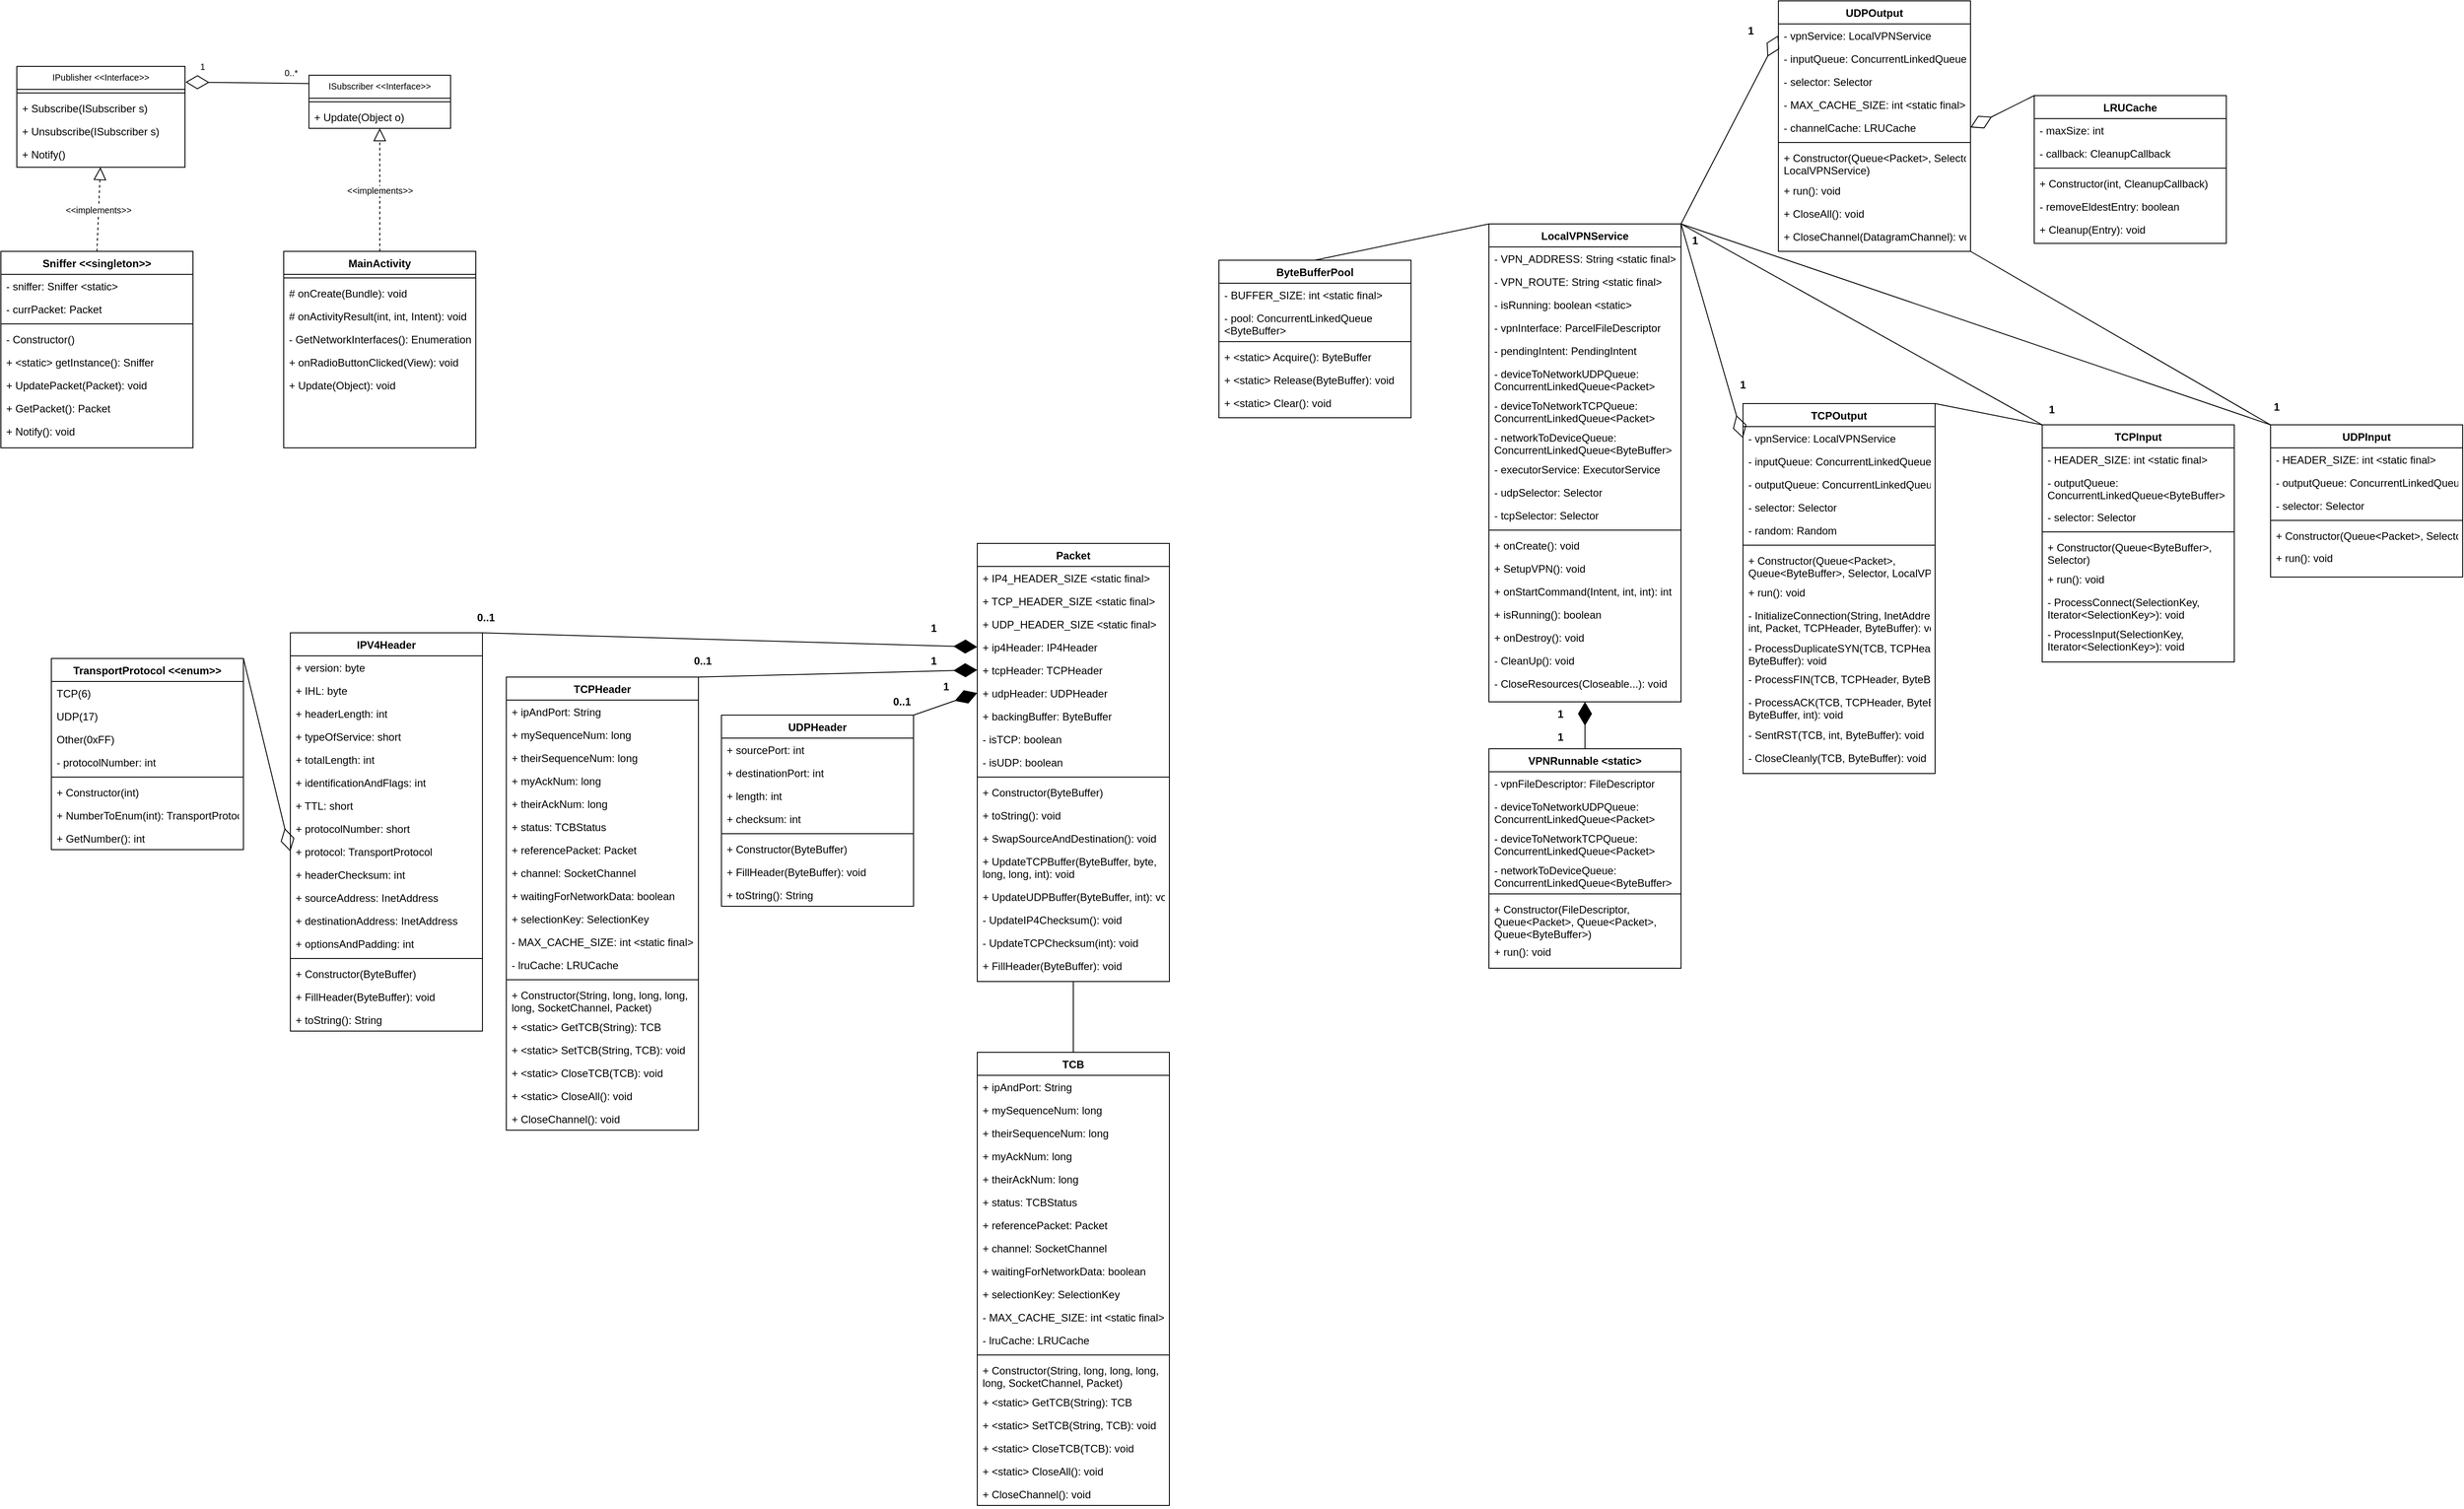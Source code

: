 <mxfile version="14.1.8" type="device"><diagram id="C5RBs43oDa-KdzZeNtuy" name="Page-1"><mxGraphModel dx="2852" dy="830" grid="0" gridSize="10" guides="1" tooltips="1" connect="1" arrows="1" fold="1" page="1" pageScale="1" pageWidth="827" pageHeight="1169" math="0" shadow="0"><root><mxCell id="WIyWlLk6GJQsqaUBKTNV-0"/><mxCell id="WIyWlLk6GJQsqaUBKTNV-1" parent="WIyWlLk6GJQsqaUBKTNV-0"/><mxCell id="GlcQoYwj3-tDk0FLcZBy-1" value="LocalVPNService" style="swimlane;fontStyle=1;align=center;verticalAlign=top;childLayout=stackLayout;horizontal=1;startSize=26;horizontalStack=0;resizeParent=1;resizeLast=0;collapsible=1;marginBottom=0;rounded=0;shadow=0;strokeWidth=1;" parent="WIyWlLk6GJQsqaUBKTNV-1" vertex="1"><mxGeometry x="1286" y="282" width="217" height="540" as="geometry"><mxRectangle x="550" y="140" width="160" height="26" as="alternateBounds"/></mxGeometry></mxCell><mxCell id="GlcQoYwj3-tDk0FLcZBy-2" value="- VPN_ADDRESS: String &lt;static final&gt;" style="text;strokeColor=none;fillColor=none;align=left;verticalAlign=top;spacingLeft=4;spacingRight=4;overflow=hidden;rotatable=0;points=[[0,0.5],[1,0.5]];portConstraint=eastwest;" parent="GlcQoYwj3-tDk0FLcZBy-1" vertex="1"><mxGeometry y="26" width="217" height="26" as="geometry"/></mxCell><mxCell id="GlcQoYwj3-tDk0FLcZBy-6" value="- VPN_ROUTE: String &lt;static final&gt;" style="text;strokeColor=none;fillColor=none;align=left;verticalAlign=top;spacingLeft=4;spacingRight=4;overflow=hidden;rotatable=0;points=[[0,0.5],[1,0.5]];portConstraint=eastwest;" parent="GlcQoYwj3-tDk0FLcZBy-1" vertex="1"><mxGeometry y="52" width="217" height="26" as="geometry"/></mxCell><mxCell id="GlcQoYwj3-tDk0FLcZBy-7" value="- isRunning: boolean &lt;static&gt;" style="text;strokeColor=none;fillColor=none;align=left;verticalAlign=top;spacingLeft=4;spacingRight=4;overflow=hidden;rotatable=0;points=[[0,0.5],[1,0.5]];portConstraint=eastwest;" parent="GlcQoYwj3-tDk0FLcZBy-1" vertex="1"><mxGeometry y="78" width="217" height="26" as="geometry"/></mxCell><mxCell id="GlcQoYwj3-tDk0FLcZBy-8" value="- vpnInterface: ParcelFileDescriptor" style="text;strokeColor=none;fillColor=none;align=left;verticalAlign=top;spacingLeft=4;spacingRight=4;overflow=hidden;rotatable=0;points=[[0,0.5],[1,0.5]];portConstraint=eastwest;" parent="GlcQoYwj3-tDk0FLcZBy-1" vertex="1"><mxGeometry y="104" width="217" height="26" as="geometry"/></mxCell><mxCell id="GlcQoYwj3-tDk0FLcZBy-9" value="- pendingIntent: PendingIntent" style="text;strokeColor=none;fillColor=none;align=left;verticalAlign=top;spacingLeft=4;spacingRight=4;overflow=hidden;rotatable=0;points=[[0,0.5],[1,0.5]];portConstraint=eastwest;" parent="GlcQoYwj3-tDk0FLcZBy-1" vertex="1"><mxGeometry y="130" width="217" height="26" as="geometry"/></mxCell><mxCell id="GlcQoYwj3-tDk0FLcZBy-10" value="- deviceToNetworkUDPQueue: &#10;ConcurrentLinkedQueue&lt;Packet&gt;" style="text;strokeColor=none;fillColor=none;align=left;verticalAlign=top;spacingLeft=4;spacingRight=4;overflow=hidden;rotatable=0;points=[[0,0.5],[1,0.5]];portConstraint=eastwest;" parent="GlcQoYwj3-tDk0FLcZBy-1" vertex="1"><mxGeometry y="156" width="217" height="36" as="geometry"/></mxCell><mxCell id="GlcQoYwj3-tDk0FLcZBy-13" value="- deviceToNetworkTCPQueue:&#10;ConcurrentLinkedQueue&lt;Packet&gt;" style="text;strokeColor=none;fillColor=none;align=left;verticalAlign=top;spacingLeft=4;spacingRight=4;overflow=hidden;rotatable=0;points=[[0,0.5],[1,0.5]];portConstraint=eastwest;" parent="GlcQoYwj3-tDk0FLcZBy-1" vertex="1"><mxGeometry y="192" width="217" height="36" as="geometry"/></mxCell><mxCell id="GlcQoYwj3-tDk0FLcZBy-14" value="- networkToDeviceQueue:&#10;ConcurrentLinkedQueue&lt;ByteBuffer&gt;" style="text;strokeColor=none;fillColor=none;align=left;verticalAlign=top;spacingLeft=4;spacingRight=4;overflow=hidden;rotatable=0;points=[[0,0.5],[1,0.5]];portConstraint=eastwest;" parent="GlcQoYwj3-tDk0FLcZBy-1" vertex="1"><mxGeometry y="228" width="217" height="36" as="geometry"/></mxCell><mxCell id="GlcQoYwj3-tDk0FLcZBy-16" value="- executorService: ExecutorService" style="text;strokeColor=none;fillColor=none;align=left;verticalAlign=top;spacingLeft=4;spacingRight=4;overflow=hidden;rotatable=0;points=[[0,0.5],[1,0.5]];portConstraint=eastwest;" parent="GlcQoYwj3-tDk0FLcZBy-1" vertex="1"><mxGeometry y="264" width="217" height="26" as="geometry"/></mxCell><mxCell id="GlcQoYwj3-tDk0FLcZBy-17" value="- udpSelector: Selector" style="text;strokeColor=none;fillColor=none;align=left;verticalAlign=top;spacingLeft=4;spacingRight=4;overflow=hidden;rotatable=0;points=[[0,0.5],[1,0.5]];portConstraint=eastwest;" parent="GlcQoYwj3-tDk0FLcZBy-1" vertex="1"><mxGeometry y="290" width="217" height="26" as="geometry"/></mxCell><mxCell id="GlcQoYwj3-tDk0FLcZBy-18" value="- tcpSelector: Selector" style="text;strokeColor=none;fillColor=none;align=left;verticalAlign=top;spacingLeft=4;spacingRight=4;overflow=hidden;rotatable=0;points=[[0,0.5],[1,0.5]];portConstraint=eastwest;" parent="GlcQoYwj3-tDk0FLcZBy-1" vertex="1"><mxGeometry y="316" width="217" height="26" as="geometry"/></mxCell><mxCell id="GlcQoYwj3-tDk0FLcZBy-3" value="" style="line;html=1;strokeWidth=1;align=left;verticalAlign=middle;spacingTop=-1;spacingLeft=3;spacingRight=3;rotatable=0;labelPosition=right;points=[];portConstraint=eastwest;" parent="GlcQoYwj3-tDk0FLcZBy-1" vertex="1"><mxGeometry y="342" width="217" height="8" as="geometry"/></mxCell><mxCell id="GlcQoYwj3-tDk0FLcZBy-4" value="+ onCreate(): void" style="text;strokeColor=none;fillColor=none;align=left;verticalAlign=top;spacingLeft=4;spacingRight=4;overflow=hidden;rotatable=0;points=[[0,0.5],[1,0.5]];portConstraint=eastwest;" parent="GlcQoYwj3-tDk0FLcZBy-1" vertex="1"><mxGeometry y="350" width="217" height="26" as="geometry"/></mxCell><mxCell id="GlcQoYwj3-tDk0FLcZBy-5" value="+ SetupVPN(): void" style="text;strokeColor=none;fillColor=none;align=left;verticalAlign=top;spacingLeft=4;spacingRight=4;overflow=hidden;rotatable=0;points=[[0,0.5],[1,0.5]];portConstraint=eastwest;" parent="GlcQoYwj3-tDk0FLcZBy-1" vertex="1"><mxGeometry y="376" width="217" height="26" as="geometry"/></mxCell><mxCell id="GlcQoYwj3-tDk0FLcZBy-19" value="+ onStartCommand(Intent, int, int): int" style="text;strokeColor=none;fillColor=none;align=left;verticalAlign=top;spacingLeft=4;spacingRight=4;overflow=hidden;rotatable=0;points=[[0,0.5],[1,0.5]];portConstraint=eastwest;" parent="GlcQoYwj3-tDk0FLcZBy-1" vertex="1"><mxGeometry y="402" width="217" height="26" as="geometry"/></mxCell><mxCell id="GlcQoYwj3-tDk0FLcZBy-20" value="+ isRunning(): boolean" style="text;strokeColor=none;fillColor=none;align=left;verticalAlign=top;spacingLeft=4;spacingRight=4;overflow=hidden;rotatable=0;points=[[0,0.5],[1,0.5]];portConstraint=eastwest;" parent="GlcQoYwj3-tDk0FLcZBy-1" vertex="1"><mxGeometry y="428" width="217" height="26" as="geometry"/></mxCell><mxCell id="GlcQoYwj3-tDk0FLcZBy-21" value="+ onDestroy(): void" style="text;strokeColor=none;fillColor=none;align=left;verticalAlign=top;spacingLeft=4;spacingRight=4;overflow=hidden;rotatable=0;points=[[0,0.5],[1,0.5]];portConstraint=eastwest;" parent="GlcQoYwj3-tDk0FLcZBy-1" vertex="1"><mxGeometry y="454" width="217" height="26" as="geometry"/></mxCell><mxCell id="GlcQoYwj3-tDk0FLcZBy-22" value="- CleanUp(): void" style="text;strokeColor=none;fillColor=none;align=left;verticalAlign=top;spacingLeft=4;spacingRight=4;overflow=hidden;rotatable=0;points=[[0,0.5],[1,0.5]];portConstraint=eastwest;" parent="GlcQoYwj3-tDk0FLcZBy-1" vertex="1"><mxGeometry y="480" width="217" height="26" as="geometry"/></mxCell><mxCell id="GlcQoYwj3-tDk0FLcZBy-23" value="- CloseResources(Closeable...): void" style="text;strokeColor=none;fillColor=none;align=left;verticalAlign=top;spacingLeft=4;spacingRight=4;overflow=hidden;rotatable=0;points=[[0,0.5],[1,0.5]];portConstraint=eastwest;" parent="GlcQoYwj3-tDk0FLcZBy-1" vertex="1"><mxGeometry y="506" width="217" height="26" as="geometry"/></mxCell><mxCell id="GlcQoYwj3-tDk0FLcZBy-24" value="VPNRunnable &lt;static&gt;" style="swimlane;fontStyle=1;align=center;verticalAlign=top;childLayout=stackLayout;horizontal=1;startSize=26;horizontalStack=0;resizeParent=1;resizeLast=0;collapsible=1;marginBottom=0;rounded=0;shadow=0;strokeWidth=1;" parent="WIyWlLk6GJQsqaUBKTNV-1" vertex="1"><mxGeometry x="1286" y="875" width="217" height="248" as="geometry"><mxRectangle x="550" y="140" width="160" height="26" as="alternateBounds"/></mxGeometry></mxCell><mxCell id="GlcQoYwj3-tDk0FLcZBy-25" value="- vpnFileDescriptor: FileDescriptor" style="text;strokeColor=none;fillColor=none;align=left;verticalAlign=top;spacingLeft=4;spacingRight=4;overflow=hidden;rotatable=0;points=[[0,0.5],[1,0.5]];portConstraint=eastwest;" parent="GlcQoYwj3-tDk0FLcZBy-24" vertex="1"><mxGeometry y="26" width="217" height="26" as="geometry"/></mxCell><mxCell id="GlcQoYwj3-tDk0FLcZBy-30" value="- deviceToNetworkUDPQueue: &#10;ConcurrentLinkedQueue&lt;Packet&gt;" style="text;strokeColor=none;fillColor=none;align=left;verticalAlign=top;spacingLeft=4;spacingRight=4;overflow=hidden;rotatable=0;points=[[0,0.5],[1,0.5]];portConstraint=eastwest;" parent="GlcQoYwj3-tDk0FLcZBy-24" vertex="1"><mxGeometry y="52" width="217" height="36" as="geometry"/></mxCell><mxCell id="GlcQoYwj3-tDk0FLcZBy-31" value="- deviceToNetworkTCPQueue:&#10;ConcurrentLinkedQueue&lt;Packet&gt;" style="text;strokeColor=none;fillColor=none;align=left;verticalAlign=top;spacingLeft=4;spacingRight=4;overflow=hidden;rotatable=0;points=[[0,0.5],[1,0.5]];portConstraint=eastwest;" parent="GlcQoYwj3-tDk0FLcZBy-24" vertex="1"><mxGeometry y="88" width="217" height="36" as="geometry"/></mxCell><mxCell id="GlcQoYwj3-tDk0FLcZBy-32" value="- networkToDeviceQueue:&#10;ConcurrentLinkedQueue&lt;ByteBuffer&gt;" style="text;strokeColor=none;fillColor=none;align=left;verticalAlign=top;spacingLeft=4;spacingRight=4;overflow=hidden;rotatable=0;points=[[0,0.5],[1,0.5]];portConstraint=eastwest;" parent="GlcQoYwj3-tDk0FLcZBy-24" vertex="1"><mxGeometry y="124" width="217" height="36" as="geometry"/></mxCell><mxCell id="GlcQoYwj3-tDk0FLcZBy-36" value="" style="line;html=1;strokeWidth=1;align=left;verticalAlign=middle;spacingTop=-1;spacingLeft=3;spacingRight=3;rotatable=0;labelPosition=right;points=[];portConstraint=eastwest;" parent="GlcQoYwj3-tDk0FLcZBy-24" vertex="1"><mxGeometry y="160" width="217" height="8" as="geometry"/></mxCell><mxCell id="GlcQoYwj3-tDk0FLcZBy-37" value="+ Constructor(FileDescriptor, &#10;Queue&lt;Packet&gt;, Queue&lt;Packet&gt;,&#10;Queue&lt;ByteBuffer&gt;)" style="text;strokeColor=none;fillColor=none;align=left;verticalAlign=top;spacingLeft=4;spacingRight=4;overflow=hidden;rotatable=0;points=[[0,0.5],[1,0.5]];portConstraint=eastwest;" parent="GlcQoYwj3-tDk0FLcZBy-24" vertex="1"><mxGeometry y="168" width="217" height="48" as="geometry"/></mxCell><mxCell id="GlcQoYwj3-tDk0FLcZBy-38" value="+ run(): void" style="text;strokeColor=none;fillColor=none;align=left;verticalAlign=top;spacingLeft=4;spacingRight=4;overflow=hidden;rotatable=0;points=[[0,0.5],[1,0.5]];portConstraint=eastwest;" parent="GlcQoYwj3-tDk0FLcZBy-24" vertex="1"><mxGeometry y="216" width="217" height="26" as="geometry"/></mxCell><mxCell id="GlcQoYwj3-tDk0FLcZBy-44" value="" style="endArrow=diamondThin;endFill=1;endSize=24;html=1;fontSize=28;entryX=0.5;entryY=1;entryDx=0;entryDy=0;exitX=0.5;exitY=0;exitDx=0;exitDy=0;" parent="WIyWlLk6GJQsqaUBKTNV-1" source="GlcQoYwj3-tDk0FLcZBy-24" target="GlcQoYwj3-tDk0FLcZBy-1" edge="1"><mxGeometry width="160" relative="1" as="geometry"><mxPoint x="1487" y="1028" as="sourcePoint"/><mxPoint x="1371" y="865" as="targetPoint"/></mxGeometry></mxCell><mxCell id="GlcQoYwj3-tDk0FLcZBy-45" value="ByteBufferPool" style="swimlane;fontStyle=1;align=center;verticalAlign=top;childLayout=stackLayout;horizontal=1;startSize=26;horizontalStack=0;resizeParent=1;resizeLast=0;collapsible=1;marginBottom=0;rounded=0;shadow=0;strokeWidth=1;" parent="WIyWlLk6GJQsqaUBKTNV-1" vertex="1"><mxGeometry x="981" y="323" width="217" height="178" as="geometry"><mxRectangle x="550" y="140" width="160" height="26" as="alternateBounds"/></mxGeometry></mxCell><mxCell id="GlcQoYwj3-tDk0FLcZBy-46" value="- BUFFER_SIZE: int &lt;static final&gt;" style="text;strokeColor=none;fillColor=none;align=left;verticalAlign=top;spacingLeft=4;spacingRight=4;overflow=hidden;rotatable=0;points=[[0,0.5],[1,0.5]];portConstraint=eastwest;" parent="GlcQoYwj3-tDk0FLcZBy-45" vertex="1"><mxGeometry y="26" width="217" height="26" as="geometry"/></mxCell><mxCell id="GlcQoYwj3-tDk0FLcZBy-47" value="- pool: ConcurrentLinkedQueue&#10;&lt;ByteBuffer&gt;" style="text;strokeColor=none;fillColor=none;align=left;verticalAlign=top;spacingLeft=4;spacingRight=4;overflow=hidden;rotatable=0;points=[[0,0.5],[1,0.5]];portConstraint=eastwest;" parent="GlcQoYwj3-tDk0FLcZBy-45" vertex="1"><mxGeometry y="52" width="217" height="36" as="geometry"/></mxCell><mxCell id="GlcQoYwj3-tDk0FLcZBy-50" value="" style="line;html=1;strokeWidth=1;align=left;verticalAlign=middle;spacingTop=-1;spacingLeft=3;spacingRight=3;rotatable=0;labelPosition=right;points=[];portConstraint=eastwest;" parent="GlcQoYwj3-tDk0FLcZBy-45" vertex="1"><mxGeometry y="88" width="217" height="8" as="geometry"/></mxCell><mxCell id="GlcQoYwj3-tDk0FLcZBy-52" value="+ &lt;static&gt; Acquire(): ByteBuffer" style="text;strokeColor=none;fillColor=none;align=left;verticalAlign=top;spacingLeft=4;spacingRight=4;overflow=hidden;rotatable=0;points=[[0,0.5],[1,0.5]];portConstraint=eastwest;" parent="GlcQoYwj3-tDk0FLcZBy-45" vertex="1"><mxGeometry y="96" width="217" height="26" as="geometry"/></mxCell><mxCell id="GlcQoYwj3-tDk0FLcZBy-53" value="+ &lt;static&gt; Release(ByteBuffer): void" style="text;strokeColor=none;fillColor=none;align=left;verticalAlign=top;spacingLeft=4;spacingRight=4;overflow=hidden;rotatable=0;points=[[0,0.5],[1,0.5]];portConstraint=eastwest;" parent="GlcQoYwj3-tDk0FLcZBy-45" vertex="1"><mxGeometry y="122" width="217" height="26" as="geometry"/></mxCell><mxCell id="GlcQoYwj3-tDk0FLcZBy-54" value="+ &lt;static&gt; Clear(): void" style="text;strokeColor=none;fillColor=none;align=left;verticalAlign=top;spacingLeft=4;spacingRight=4;overflow=hidden;rotatable=0;points=[[0,0.5],[1,0.5]];portConstraint=eastwest;" parent="GlcQoYwj3-tDk0FLcZBy-45" vertex="1"><mxGeometry y="148" width="217" height="26" as="geometry"/></mxCell><mxCell id="GlcQoYwj3-tDk0FLcZBy-55" value="" style="endArrow=none;startArrow=none;endFill=0;startFill=0;html=1;fontSize=28;exitX=0.5;exitY=0;exitDx=0;exitDy=0;entryX=0;entryY=0;entryDx=0;entryDy=0;" parent="WIyWlLk6GJQsqaUBKTNV-1" source="GlcQoYwj3-tDk0FLcZBy-45" target="GlcQoYwj3-tDk0FLcZBy-1" edge="1"><mxGeometry width="160" relative="1" as="geometry"><mxPoint x="1673" y="634" as="sourcePoint"/><mxPoint x="1266" y="284" as="targetPoint"/></mxGeometry></mxCell><mxCell id="GlcQoYwj3-tDk0FLcZBy-56" value="IPV4Header" style="swimlane;fontStyle=1;align=center;verticalAlign=top;childLayout=stackLayout;horizontal=1;startSize=26;horizontalStack=0;resizeParent=1;resizeLast=0;collapsible=1;marginBottom=0;rounded=0;shadow=0;strokeWidth=1;" parent="WIyWlLk6GJQsqaUBKTNV-1" vertex="1"><mxGeometry x="-68" y="744" width="217" height="450" as="geometry"><mxRectangle x="550" y="140" width="160" height="26" as="alternateBounds"/></mxGeometry></mxCell><mxCell id="GlcQoYwj3-tDk0FLcZBy-63" value="+ version: byte" style="text;strokeColor=none;fillColor=none;align=left;verticalAlign=top;spacingLeft=4;spacingRight=4;overflow=hidden;rotatable=0;points=[[0,0.5],[1,0.5]];portConstraint=eastwest;" parent="GlcQoYwj3-tDk0FLcZBy-56" vertex="1"><mxGeometry y="26" width="217" height="26" as="geometry"/></mxCell><mxCell id="GlcQoYwj3-tDk0FLcZBy-64" value="+ IHL: byte" style="text;strokeColor=none;fillColor=none;align=left;verticalAlign=top;spacingLeft=4;spacingRight=4;overflow=hidden;rotatable=0;points=[[0,0.5],[1,0.5]];portConstraint=eastwest;" parent="GlcQoYwj3-tDk0FLcZBy-56" vertex="1"><mxGeometry y="52" width="217" height="26" as="geometry"/></mxCell><mxCell id="GlcQoYwj3-tDk0FLcZBy-65" value="+ headerLength: int" style="text;strokeColor=none;fillColor=none;align=left;verticalAlign=top;spacingLeft=4;spacingRight=4;overflow=hidden;rotatable=0;points=[[0,0.5],[1,0.5]];portConstraint=eastwest;" parent="GlcQoYwj3-tDk0FLcZBy-56" vertex="1"><mxGeometry y="78" width="217" height="26" as="geometry"/></mxCell><mxCell id="GlcQoYwj3-tDk0FLcZBy-66" value="+ typeOfService: short" style="text;strokeColor=none;fillColor=none;align=left;verticalAlign=top;spacingLeft=4;spacingRight=4;overflow=hidden;rotatable=0;points=[[0,0.5],[1,0.5]];portConstraint=eastwest;" parent="GlcQoYwj3-tDk0FLcZBy-56" vertex="1"><mxGeometry y="104" width="217" height="26" as="geometry"/></mxCell><mxCell id="GlcQoYwj3-tDk0FLcZBy-67" value="+ totalLength: int" style="text;strokeColor=none;fillColor=none;align=left;verticalAlign=top;spacingLeft=4;spacingRight=4;overflow=hidden;rotatable=0;points=[[0,0.5],[1,0.5]];portConstraint=eastwest;" parent="GlcQoYwj3-tDk0FLcZBy-56" vertex="1"><mxGeometry y="130" width="217" height="26" as="geometry"/></mxCell><mxCell id="GlcQoYwj3-tDk0FLcZBy-68" value="+ identificationAndFlags: int" style="text;strokeColor=none;fillColor=none;align=left;verticalAlign=top;spacingLeft=4;spacingRight=4;overflow=hidden;rotatable=0;points=[[0,0.5],[1,0.5]];portConstraint=eastwest;" parent="GlcQoYwj3-tDk0FLcZBy-56" vertex="1"><mxGeometry y="156" width="217" height="26" as="geometry"/></mxCell><mxCell id="GlcQoYwj3-tDk0FLcZBy-69" value="+ TTL: short" style="text;strokeColor=none;fillColor=none;align=left;verticalAlign=top;spacingLeft=4;spacingRight=4;overflow=hidden;rotatable=0;points=[[0,0.5],[1,0.5]];portConstraint=eastwest;" parent="GlcQoYwj3-tDk0FLcZBy-56" vertex="1"><mxGeometry y="182" width="217" height="26" as="geometry"/></mxCell><mxCell id="GlcQoYwj3-tDk0FLcZBy-70" value="+ protocolNumber: short" style="text;strokeColor=none;fillColor=none;align=left;verticalAlign=top;spacingLeft=4;spacingRight=4;overflow=hidden;rotatable=0;points=[[0,0.5],[1,0.5]];portConstraint=eastwest;" parent="GlcQoYwj3-tDk0FLcZBy-56" vertex="1"><mxGeometry y="208" width="217" height="26" as="geometry"/></mxCell><mxCell id="GlcQoYwj3-tDk0FLcZBy-71" value="+ protocol: TransportProtocol" style="text;strokeColor=none;fillColor=none;align=left;verticalAlign=top;spacingLeft=4;spacingRight=4;overflow=hidden;rotatable=0;points=[[0,0.5],[1,0.5]];portConstraint=eastwest;" parent="GlcQoYwj3-tDk0FLcZBy-56" vertex="1"><mxGeometry y="234" width="217" height="26" as="geometry"/></mxCell><mxCell id="GlcQoYwj3-tDk0FLcZBy-72" value="+ headerChecksum: int" style="text;strokeColor=none;fillColor=none;align=left;verticalAlign=top;spacingLeft=4;spacingRight=4;overflow=hidden;rotatable=0;points=[[0,0.5],[1,0.5]];portConstraint=eastwest;" parent="GlcQoYwj3-tDk0FLcZBy-56" vertex="1"><mxGeometry y="260" width="217" height="26" as="geometry"/></mxCell><mxCell id="GlcQoYwj3-tDk0FLcZBy-57" value="+ sourceAddress: InetAddress" style="text;strokeColor=none;fillColor=none;align=left;verticalAlign=top;spacingLeft=4;spacingRight=4;overflow=hidden;rotatable=0;points=[[0,0.5],[1,0.5]];portConstraint=eastwest;" parent="GlcQoYwj3-tDk0FLcZBy-56" vertex="1"><mxGeometry y="286" width="217" height="26" as="geometry"/></mxCell><mxCell id="GlcQoYwj3-tDk0FLcZBy-73" value="+ destinationAddress: InetAddress" style="text;strokeColor=none;fillColor=none;align=left;verticalAlign=top;spacingLeft=4;spacingRight=4;overflow=hidden;rotatable=0;points=[[0,0.5],[1,0.5]];portConstraint=eastwest;" parent="GlcQoYwj3-tDk0FLcZBy-56" vertex="1"><mxGeometry y="312" width="217" height="26" as="geometry"/></mxCell><mxCell id="GlcQoYwj3-tDk0FLcZBy-74" value="+ optionsAndPadding: int" style="text;strokeColor=none;fillColor=none;align=left;verticalAlign=top;spacingLeft=4;spacingRight=4;overflow=hidden;rotatable=0;points=[[0,0.5],[1,0.5]];portConstraint=eastwest;" parent="GlcQoYwj3-tDk0FLcZBy-56" vertex="1"><mxGeometry y="338" width="217" height="26" as="geometry"/></mxCell><mxCell id="GlcQoYwj3-tDk0FLcZBy-59" value="" style="line;html=1;strokeWidth=1;align=left;verticalAlign=middle;spacingTop=-1;spacingLeft=3;spacingRight=3;rotatable=0;labelPosition=right;points=[];portConstraint=eastwest;" parent="GlcQoYwj3-tDk0FLcZBy-56" vertex="1"><mxGeometry y="364" width="217" height="8" as="geometry"/></mxCell><mxCell id="GlcQoYwj3-tDk0FLcZBy-60" value="+ Constructor(ByteBuffer)" style="text;strokeColor=none;fillColor=none;align=left;verticalAlign=top;spacingLeft=4;spacingRight=4;overflow=hidden;rotatable=0;points=[[0,0.5],[1,0.5]];portConstraint=eastwest;" parent="GlcQoYwj3-tDk0FLcZBy-56" vertex="1"><mxGeometry y="372" width="217" height="26" as="geometry"/></mxCell><mxCell id="GlcQoYwj3-tDk0FLcZBy-61" value="+ FillHeader(ByteBuffer): void" style="text;strokeColor=none;fillColor=none;align=left;verticalAlign=top;spacingLeft=4;spacingRight=4;overflow=hidden;rotatable=0;points=[[0,0.5],[1,0.5]];portConstraint=eastwest;" parent="GlcQoYwj3-tDk0FLcZBy-56" vertex="1"><mxGeometry y="398" width="217" height="26" as="geometry"/></mxCell><mxCell id="GlcQoYwj3-tDk0FLcZBy-62" value="+ toString(): String" style="text;strokeColor=none;fillColor=none;align=left;verticalAlign=top;spacingLeft=4;spacingRight=4;overflow=hidden;rotatable=0;points=[[0,0.5],[1,0.5]];portConstraint=eastwest;" parent="GlcQoYwj3-tDk0FLcZBy-56" vertex="1"><mxGeometry y="424" width="217" height="26" as="geometry"/></mxCell><mxCell id="GlcQoYwj3-tDk0FLcZBy-75" value="LRUCache" style="swimlane;fontStyle=1;align=center;verticalAlign=top;childLayout=stackLayout;horizontal=1;startSize=26;horizontalStack=0;resizeParent=1;resizeLast=0;collapsible=1;marginBottom=0;rounded=0;shadow=0;strokeWidth=1;" parent="WIyWlLk6GJQsqaUBKTNV-1" vertex="1"><mxGeometry x="1902" y="137" width="217" height="167" as="geometry"><mxRectangle x="550" y="140" width="160" height="26" as="alternateBounds"/></mxGeometry></mxCell><mxCell id="GlcQoYwj3-tDk0FLcZBy-87" value="- maxSize: int" style="text;strokeColor=none;fillColor=none;align=left;verticalAlign=top;spacingLeft=4;spacingRight=4;overflow=hidden;rotatable=0;points=[[0,0.5],[1,0.5]];portConstraint=eastwest;" parent="GlcQoYwj3-tDk0FLcZBy-75" vertex="1"><mxGeometry y="26" width="217" height="26" as="geometry"/></mxCell><mxCell id="GlcQoYwj3-tDk0FLcZBy-88" value="- callback: CleanupCallback" style="text;strokeColor=none;fillColor=none;align=left;verticalAlign=top;spacingLeft=4;spacingRight=4;overflow=hidden;rotatable=0;points=[[0,0.5],[1,0.5]];portConstraint=eastwest;" parent="GlcQoYwj3-tDk0FLcZBy-75" vertex="1"><mxGeometry y="52" width="217" height="26" as="geometry"/></mxCell><mxCell id="GlcQoYwj3-tDk0FLcZBy-89" value="" style="line;html=1;strokeWidth=1;align=left;verticalAlign=middle;spacingTop=-1;spacingLeft=3;spacingRight=3;rotatable=0;labelPosition=right;points=[];portConstraint=eastwest;" parent="GlcQoYwj3-tDk0FLcZBy-75" vertex="1"><mxGeometry y="78" width="217" height="8" as="geometry"/></mxCell><mxCell id="GlcQoYwj3-tDk0FLcZBy-90" value="+ Constructor(int, CleanupCallback)" style="text;strokeColor=none;fillColor=none;align=left;verticalAlign=top;spacingLeft=4;spacingRight=4;overflow=hidden;rotatable=0;points=[[0,0.5],[1,0.5]];portConstraint=eastwest;" parent="GlcQoYwj3-tDk0FLcZBy-75" vertex="1"><mxGeometry y="86" width="217" height="26" as="geometry"/></mxCell><mxCell id="GlcQoYwj3-tDk0FLcZBy-91" value="- removeEldestEntry: boolean" style="text;strokeColor=none;fillColor=none;align=left;verticalAlign=top;spacingLeft=4;spacingRight=4;overflow=hidden;rotatable=0;points=[[0,0.5],[1,0.5]];portConstraint=eastwest;" parent="GlcQoYwj3-tDk0FLcZBy-75" vertex="1"><mxGeometry y="112" width="217" height="26" as="geometry"/></mxCell><mxCell id="GlcQoYwj3-tDk0FLcZBy-92" value="+ Cleanup(Entry): void" style="text;strokeColor=none;fillColor=none;align=left;verticalAlign=top;spacingLeft=4;spacingRight=4;overflow=hidden;rotatable=0;points=[[0,0.5],[1,0.5]];portConstraint=eastwest;" parent="GlcQoYwj3-tDk0FLcZBy-75" vertex="1"><mxGeometry y="138" width="217" height="26" as="geometry"/></mxCell><mxCell id="GlcQoYwj3-tDk0FLcZBy-93" value="Packet" style="swimlane;fontStyle=1;align=center;verticalAlign=top;childLayout=stackLayout;horizontal=1;startSize=26;horizontalStack=0;resizeParent=1;resizeLast=0;collapsible=1;marginBottom=0;rounded=0;shadow=0;strokeWidth=1;" parent="WIyWlLk6GJQsqaUBKTNV-1" vertex="1"><mxGeometry x="708" y="643" width="217" height="495" as="geometry"><mxRectangle x="550" y="140" width="160" height="26" as="alternateBounds"/></mxGeometry></mxCell><mxCell id="GlcQoYwj3-tDk0FLcZBy-94" value="+ IP4_HEADER_SIZE &lt;static final&gt;" style="text;strokeColor=none;fillColor=none;align=left;verticalAlign=top;spacingLeft=4;spacingRight=4;overflow=hidden;rotatable=0;points=[[0,0.5],[1,0.5]];portConstraint=eastwest;" parent="GlcQoYwj3-tDk0FLcZBy-93" vertex="1"><mxGeometry y="26" width="217" height="26" as="geometry"/></mxCell><mxCell id="GlcQoYwj3-tDk0FLcZBy-95" value="+ TCP_HEADER_SIZE &lt;static final&gt;" style="text;strokeColor=none;fillColor=none;align=left;verticalAlign=top;spacingLeft=4;spacingRight=4;overflow=hidden;rotatable=0;points=[[0,0.5],[1,0.5]];portConstraint=eastwest;" parent="GlcQoYwj3-tDk0FLcZBy-93" vertex="1"><mxGeometry y="52" width="217" height="26" as="geometry"/></mxCell><mxCell id="GlcQoYwj3-tDk0FLcZBy-100" value="+ UDP_HEADER_SIZE &lt;static final&gt;" style="text;strokeColor=none;fillColor=none;align=left;verticalAlign=top;spacingLeft=4;spacingRight=4;overflow=hidden;rotatable=0;points=[[0,0.5],[1,0.5]];portConstraint=eastwest;" parent="GlcQoYwj3-tDk0FLcZBy-93" vertex="1"><mxGeometry y="78" width="217" height="26" as="geometry"/></mxCell><mxCell id="GlcQoYwj3-tDk0FLcZBy-101" value="+ ip4Header: IP4Header" style="text;strokeColor=none;fillColor=none;align=left;verticalAlign=top;spacingLeft=4;spacingRight=4;overflow=hidden;rotatable=0;points=[[0,0.5],[1,0.5]];portConstraint=eastwest;" parent="GlcQoYwj3-tDk0FLcZBy-93" vertex="1"><mxGeometry y="104" width="217" height="26" as="geometry"/></mxCell><mxCell id="GlcQoYwj3-tDk0FLcZBy-102" value="+ tcpHeader: TCPHeader" style="text;strokeColor=none;fillColor=none;align=left;verticalAlign=top;spacingLeft=4;spacingRight=4;overflow=hidden;rotatable=0;points=[[0,0.5],[1,0.5]];portConstraint=eastwest;" parent="GlcQoYwj3-tDk0FLcZBy-93" vertex="1"><mxGeometry y="130" width="217" height="26" as="geometry"/></mxCell><mxCell id="GlcQoYwj3-tDk0FLcZBy-103" value="+ udpHeader: UDPHeader" style="text;strokeColor=none;fillColor=none;align=left;verticalAlign=top;spacingLeft=4;spacingRight=4;overflow=hidden;rotatable=0;points=[[0,0.5],[1,0.5]];portConstraint=eastwest;" parent="GlcQoYwj3-tDk0FLcZBy-93" vertex="1"><mxGeometry y="156" width="217" height="26" as="geometry"/></mxCell><mxCell id="GlcQoYwj3-tDk0FLcZBy-104" value="+ backingBuffer: ByteBuffer" style="text;strokeColor=none;fillColor=none;align=left;verticalAlign=top;spacingLeft=4;spacingRight=4;overflow=hidden;rotatable=0;points=[[0,0.5],[1,0.5]];portConstraint=eastwest;" parent="GlcQoYwj3-tDk0FLcZBy-93" vertex="1"><mxGeometry y="182" width="217" height="26" as="geometry"/></mxCell><mxCell id="GlcQoYwj3-tDk0FLcZBy-105" value="- isTCP: boolean" style="text;strokeColor=none;fillColor=none;align=left;verticalAlign=top;spacingLeft=4;spacingRight=4;overflow=hidden;rotatable=0;points=[[0,0.5],[1,0.5]];portConstraint=eastwest;" parent="GlcQoYwj3-tDk0FLcZBy-93" vertex="1"><mxGeometry y="208" width="217" height="26" as="geometry"/></mxCell><mxCell id="GlcQoYwj3-tDk0FLcZBy-106" value="- isUDP: boolean" style="text;strokeColor=none;fillColor=none;align=left;verticalAlign=top;spacingLeft=4;spacingRight=4;overflow=hidden;rotatable=0;points=[[0,0.5],[1,0.5]];portConstraint=eastwest;" parent="GlcQoYwj3-tDk0FLcZBy-93" vertex="1"><mxGeometry y="234" width="217" height="26" as="geometry"/></mxCell><mxCell id="GlcQoYwj3-tDk0FLcZBy-96" value="" style="line;html=1;strokeWidth=1;align=left;verticalAlign=middle;spacingTop=-1;spacingLeft=3;spacingRight=3;rotatable=0;labelPosition=right;points=[];portConstraint=eastwest;" parent="GlcQoYwj3-tDk0FLcZBy-93" vertex="1"><mxGeometry y="260" width="217" height="8" as="geometry"/></mxCell><mxCell id="GlcQoYwj3-tDk0FLcZBy-97" value="+ Constructor(ByteBuffer)" style="text;strokeColor=none;fillColor=none;align=left;verticalAlign=top;spacingLeft=4;spacingRight=4;overflow=hidden;rotatable=0;points=[[0,0.5],[1,0.5]];portConstraint=eastwest;" parent="GlcQoYwj3-tDk0FLcZBy-93" vertex="1"><mxGeometry y="268" width="217" height="26" as="geometry"/></mxCell><mxCell id="GlcQoYwj3-tDk0FLcZBy-98" value="+ toString(): void" style="text;strokeColor=none;fillColor=none;align=left;verticalAlign=top;spacingLeft=4;spacingRight=4;overflow=hidden;rotatable=0;points=[[0,0.5],[1,0.5]];portConstraint=eastwest;" parent="GlcQoYwj3-tDk0FLcZBy-93" vertex="1"><mxGeometry y="294" width="217" height="26" as="geometry"/></mxCell><mxCell id="GlcQoYwj3-tDk0FLcZBy-99" value="+ SwapSourceAndDestination(): void" style="text;strokeColor=none;fillColor=none;align=left;verticalAlign=top;spacingLeft=4;spacingRight=4;overflow=hidden;rotatable=0;points=[[0,0.5],[1,0.5]];portConstraint=eastwest;" parent="GlcQoYwj3-tDk0FLcZBy-93" vertex="1"><mxGeometry y="320" width="217" height="26" as="geometry"/></mxCell><mxCell id="GlcQoYwj3-tDk0FLcZBy-107" value="+ UpdateTCPBuffer(ByteBuffer, byte, &#10;long, long, int): void" style="text;strokeColor=none;fillColor=none;align=left;verticalAlign=top;spacingLeft=4;spacingRight=4;overflow=hidden;rotatable=0;points=[[0,0.5],[1,0.5]];portConstraint=eastwest;" parent="GlcQoYwj3-tDk0FLcZBy-93" vertex="1"><mxGeometry y="346" width="217" height="40" as="geometry"/></mxCell><mxCell id="GlcQoYwj3-tDk0FLcZBy-108" value="+ UpdateUDPBuffer(ByteBuffer, int): void" style="text;strokeColor=none;fillColor=none;align=left;verticalAlign=top;spacingLeft=4;spacingRight=4;overflow=hidden;rotatable=0;points=[[0,0.5],[1,0.5]];portConstraint=eastwest;" parent="GlcQoYwj3-tDk0FLcZBy-93" vertex="1"><mxGeometry y="386" width="217" height="26" as="geometry"/></mxCell><mxCell id="GlcQoYwj3-tDk0FLcZBy-109" value="- UpdateIP4Checksum(): void" style="text;strokeColor=none;fillColor=none;align=left;verticalAlign=top;spacingLeft=4;spacingRight=4;overflow=hidden;rotatable=0;points=[[0,0.5],[1,0.5]];portConstraint=eastwest;" parent="GlcQoYwj3-tDk0FLcZBy-93" vertex="1"><mxGeometry y="412" width="217" height="26" as="geometry"/></mxCell><mxCell id="GlcQoYwj3-tDk0FLcZBy-110" value="- UpdateTCPChecksum(int): void" style="text;strokeColor=none;fillColor=none;align=left;verticalAlign=top;spacingLeft=4;spacingRight=4;overflow=hidden;rotatable=0;points=[[0,0.5],[1,0.5]];portConstraint=eastwest;" parent="GlcQoYwj3-tDk0FLcZBy-93" vertex="1"><mxGeometry y="438" width="217" height="26" as="geometry"/></mxCell><mxCell id="GlcQoYwj3-tDk0FLcZBy-111" value="+ FillHeader(ByteBuffer): void" style="text;strokeColor=none;fillColor=none;align=left;verticalAlign=top;spacingLeft=4;spacingRight=4;overflow=hidden;rotatable=0;points=[[0,0.5],[1,0.5]];portConstraint=eastwest;" parent="GlcQoYwj3-tDk0FLcZBy-93" vertex="1"><mxGeometry y="464" width="217" height="26" as="geometry"/></mxCell><mxCell id="GlcQoYwj3-tDk0FLcZBy-112" value="TransportProtocol &lt;&lt;enum&gt;&gt;" style="swimlane;fontStyle=1;align=center;verticalAlign=top;childLayout=stackLayout;horizontal=1;startSize=26;horizontalStack=0;resizeParent=1;resizeLast=0;collapsible=1;marginBottom=0;rounded=0;shadow=0;strokeWidth=1;" parent="WIyWlLk6GJQsqaUBKTNV-1" vertex="1"><mxGeometry x="-338" y="773" width="217" height="216" as="geometry"><mxRectangle x="550" y="140" width="160" height="26" as="alternateBounds"/></mxGeometry></mxCell><mxCell id="GlcQoYwj3-tDk0FLcZBy-113" value="TCP(6)" style="text;strokeColor=none;fillColor=none;align=left;verticalAlign=top;spacingLeft=4;spacingRight=4;overflow=hidden;rotatable=0;points=[[0,0.5],[1,0.5]];portConstraint=eastwest;" parent="GlcQoYwj3-tDk0FLcZBy-112" vertex="1"><mxGeometry y="26" width="217" height="26" as="geometry"/></mxCell><mxCell id="GlcQoYwj3-tDk0FLcZBy-114" value="UDP(17)" style="text;strokeColor=none;fillColor=none;align=left;verticalAlign=top;spacingLeft=4;spacingRight=4;overflow=hidden;rotatable=0;points=[[0,0.5],[1,0.5]];portConstraint=eastwest;" parent="GlcQoYwj3-tDk0FLcZBy-112" vertex="1"><mxGeometry y="52" width="217" height="26" as="geometry"/></mxCell><mxCell id="GlcQoYwj3-tDk0FLcZBy-119" value="Other(0xFF)" style="text;strokeColor=none;fillColor=none;align=left;verticalAlign=top;spacingLeft=4;spacingRight=4;overflow=hidden;rotatable=0;points=[[0,0.5],[1,0.5]];portConstraint=eastwest;" parent="GlcQoYwj3-tDk0FLcZBy-112" vertex="1"><mxGeometry y="78" width="217" height="26" as="geometry"/></mxCell><mxCell id="GlcQoYwj3-tDk0FLcZBy-120" value="- protocolNumber: int" style="text;strokeColor=none;fillColor=none;align=left;verticalAlign=top;spacingLeft=4;spacingRight=4;overflow=hidden;rotatable=0;points=[[0,0.5],[1,0.5]];portConstraint=eastwest;" parent="GlcQoYwj3-tDk0FLcZBy-112" vertex="1"><mxGeometry y="104" width="217" height="26" as="geometry"/></mxCell><mxCell id="GlcQoYwj3-tDk0FLcZBy-115" value="" style="line;html=1;strokeWidth=1;align=left;verticalAlign=middle;spacingTop=-1;spacingLeft=3;spacingRight=3;rotatable=0;labelPosition=right;points=[];portConstraint=eastwest;" parent="GlcQoYwj3-tDk0FLcZBy-112" vertex="1"><mxGeometry y="130" width="217" height="8" as="geometry"/></mxCell><mxCell id="GlcQoYwj3-tDk0FLcZBy-116" value="+ Constructor(int)" style="text;strokeColor=none;fillColor=none;align=left;verticalAlign=top;spacingLeft=4;spacingRight=4;overflow=hidden;rotatable=0;points=[[0,0.5],[1,0.5]];portConstraint=eastwest;" parent="GlcQoYwj3-tDk0FLcZBy-112" vertex="1"><mxGeometry y="138" width="217" height="26" as="geometry"/></mxCell><mxCell id="GlcQoYwj3-tDk0FLcZBy-117" value="+ NumberToEnum(int): TransportProtocol" style="text;strokeColor=none;fillColor=none;align=left;verticalAlign=top;spacingLeft=4;spacingRight=4;overflow=hidden;rotatable=0;points=[[0,0.5],[1,0.5]];portConstraint=eastwest;" parent="GlcQoYwj3-tDk0FLcZBy-112" vertex="1"><mxGeometry y="164" width="217" height="26" as="geometry"/></mxCell><mxCell id="GlcQoYwj3-tDk0FLcZBy-118" value="+ GetNumber(): int" style="text;strokeColor=none;fillColor=none;align=left;verticalAlign=top;spacingLeft=4;spacingRight=4;overflow=hidden;rotatable=0;points=[[0,0.5],[1,0.5]];portConstraint=eastwest;" parent="GlcQoYwj3-tDk0FLcZBy-112" vertex="1"><mxGeometry y="190" width="217" height="26" as="geometry"/></mxCell><mxCell id="GlcQoYwj3-tDk0FLcZBy-121" value="UDPHeader" style="swimlane;fontStyle=1;align=center;verticalAlign=top;childLayout=stackLayout;horizontal=1;startSize=26;horizontalStack=0;resizeParent=1;resizeLast=0;collapsible=1;marginBottom=0;rounded=0;shadow=0;strokeWidth=1;" parent="WIyWlLk6GJQsqaUBKTNV-1" vertex="1"><mxGeometry x="419" y="837" width="217" height="216" as="geometry"><mxRectangle x="550" y="140" width="160" height="26" as="alternateBounds"/></mxGeometry></mxCell><mxCell id="GlcQoYwj3-tDk0FLcZBy-122" value="+ sourcePort: int" style="text;strokeColor=none;fillColor=none;align=left;verticalAlign=top;spacingLeft=4;spacingRight=4;overflow=hidden;rotatable=0;points=[[0,0.5],[1,0.5]];portConstraint=eastwest;" parent="GlcQoYwj3-tDk0FLcZBy-121" vertex="1"><mxGeometry y="26" width="217" height="26" as="geometry"/></mxCell><mxCell id="GlcQoYwj3-tDk0FLcZBy-123" value="+ destinationPort: int" style="text;strokeColor=none;fillColor=none;align=left;verticalAlign=top;spacingLeft=4;spacingRight=4;overflow=hidden;rotatable=0;points=[[0,0.5],[1,0.5]];portConstraint=eastwest;" parent="GlcQoYwj3-tDk0FLcZBy-121" vertex="1"><mxGeometry y="52" width="217" height="26" as="geometry"/></mxCell><mxCell id="GlcQoYwj3-tDk0FLcZBy-124" value="+ length: int" style="text;strokeColor=none;fillColor=none;align=left;verticalAlign=top;spacingLeft=4;spacingRight=4;overflow=hidden;rotatable=0;points=[[0,0.5],[1,0.5]];portConstraint=eastwest;" parent="GlcQoYwj3-tDk0FLcZBy-121" vertex="1"><mxGeometry y="78" width="217" height="26" as="geometry"/></mxCell><mxCell id="GlcQoYwj3-tDk0FLcZBy-125" value="+ checksum: int" style="text;strokeColor=none;fillColor=none;align=left;verticalAlign=top;spacingLeft=4;spacingRight=4;overflow=hidden;rotatable=0;points=[[0,0.5],[1,0.5]];portConstraint=eastwest;" parent="GlcQoYwj3-tDk0FLcZBy-121" vertex="1"><mxGeometry y="104" width="217" height="26" as="geometry"/></mxCell><mxCell id="GlcQoYwj3-tDk0FLcZBy-126" value="" style="line;html=1;strokeWidth=1;align=left;verticalAlign=middle;spacingTop=-1;spacingLeft=3;spacingRight=3;rotatable=0;labelPosition=right;points=[];portConstraint=eastwest;" parent="GlcQoYwj3-tDk0FLcZBy-121" vertex="1"><mxGeometry y="130" width="217" height="8" as="geometry"/></mxCell><mxCell id="GlcQoYwj3-tDk0FLcZBy-127" value="+ Constructor(ByteBuffer)" style="text;strokeColor=none;fillColor=none;align=left;verticalAlign=top;spacingLeft=4;spacingRight=4;overflow=hidden;rotatable=0;points=[[0,0.5],[1,0.5]];portConstraint=eastwest;" parent="GlcQoYwj3-tDk0FLcZBy-121" vertex="1"><mxGeometry y="138" width="217" height="26" as="geometry"/></mxCell><mxCell id="GlcQoYwj3-tDk0FLcZBy-128" value="+ FillHeader(ByteBuffer): void" style="text;strokeColor=none;fillColor=none;align=left;verticalAlign=top;spacingLeft=4;spacingRight=4;overflow=hidden;rotatable=0;points=[[0,0.5],[1,0.5]];portConstraint=eastwest;" parent="GlcQoYwj3-tDk0FLcZBy-121" vertex="1"><mxGeometry y="164" width="217" height="26" as="geometry"/></mxCell><mxCell id="GlcQoYwj3-tDk0FLcZBy-129" value="+ toString(): String" style="text;strokeColor=none;fillColor=none;align=left;verticalAlign=top;spacingLeft=4;spacingRight=4;overflow=hidden;rotatable=0;points=[[0,0.5],[1,0.5]];portConstraint=eastwest;" parent="GlcQoYwj3-tDk0FLcZBy-121" vertex="1"><mxGeometry y="190" width="217" height="26" as="geometry"/></mxCell><mxCell id="GlcQoYwj3-tDk0FLcZBy-130" value="" style="endArrow=diamondThin;endFill=1;endSize=24;html=1;fontSize=28;entryX=0;entryY=0.5;entryDx=0;entryDy=0;exitX=1;exitY=0;exitDx=0;exitDy=0;" parent="WIyWlLk6GJQsqaUBKTNV-1" source="GlcQoYwj3-tDk0FLcZBy-56" target="GlcQoYwj3-tDk0FLcZBy-101" edge="1"><mxGeometry width="160" relative="1" as="geometry"><mxPoint x="437" y="604" as="sourcePoint"/><mxPoint x="597" y="604" as="targetPoint"/></mxGeometry></mxCell><mxCell id="GlcQoYwj3-tDk0FLcZBy-131" value="" style="endArrow=diamondThin;endFill=0;endSize=24;html=1;fontSize=28;entryX=0;entryY=0.5;entryDx=0;entryDy=0;exitX=1;exitY=0;exitDx=0;exitDy=0;" parent="WIyWlLk6GJQsqaUBKTNV-1" source="GlcQoYwj3-tDk0FLcZBy-112" target="GlcQoYwj3-tDk0FLcZBy-71" edge="1"><mxGeometry width="160" relative="1" as="geometry"><mxPoint x="-40" y="1298" as="sourcePoint"/><mxPoint x="120" y="1298" as="targetPoint"/></mxGeometry></mxCell><mxCell id="GlcQoYwj3-tDk0FLcZBy-132" value="" style="endArrow=diamondThin;endFill=1;endSize=24;html=1;fontSize=28;entryX=0;entryY=0.5;entryDx=0;entryDy=0;exitX=1;exitY=0;exitDx=0;exitDy=0;" parent="WIyWlLk6GJQsqaUBKTNV-1" source="GlcQoYwj3-tDk0FLcZBy-121" target="GlcQoYwj3-tDk0FLcZBy-103" edge="1"><mxGeometry width="160" relative="1" as="geometry"><mxPoint x="254" y="1193" as="sourcePoint"/><mxPoint x="414" y="1193" as="targetPoint"/></mxGeometry></mxCell><mxCell id="GlcQoYwj3-tDk0FLcZBy-133" value="UDPOutput" style="swimlane;fontStyle=1;align=center;verticalAlign=top;childLayout=stackLayout;horizontal=1;startSize=26;horizontalStack=0;resizeParent=1;resizeLast=0;collapsible=1;marginBottom=0;rounded=0;shadow=0;strokeWidth=1;" parent="WIyWlLk6GJQsqaUBKTNV-1" vertex="1"><mxGeometry x="1613" y="30" width="217" height="283" as="geometry"><mxRectangle x="550" y="140" width="160" height="26" as="alternateBounds"/></mxGeometry></mxCell><mxCell id="GlcQoYwj3-tDk0FLcZBy-134" value="- vpnService: LocalVPNService" style="text;strokeColor=none;fillColor=none;align=left;verticalAlign=top;spacingLeft=4;spacingRight=4;overflow=hidden;rotatable=0;points=[[0,0.5],[1,0.5]];portConstraint=eastwest;" parent="GlcQoYwj3-tDk0FLcZBy-133" vertex="1"><mxGeometry y="26" width="217" height="26" as="geometry"/></mxCell><mxCell id="GlcQoYwj3-tDk0FLcZBy-135" value="- inputQueue: ConcurrentLinkedQueue&lt;Packet&gt;" style="text;strokeColor=none;fillColor=none;align=left;verticalAlign=top;spacingLeft=4;spacingRight=4;overflow=hidden;rotatable=0;points=[[0,0.5],[1,0.5]];portConstraint=eastwest;" parent="GlcQoYwj3-tDk0FLcZBy-133" vertex="1"><mxGeometry y="52" width="217" height="26" as="geometry"/></mxCell><mxCell id="GlcQoYwj3-tDk0FLcZBy-140" value="- selector: Selector" style="text;strokeColor=none;fillColor=none;align=left;verticalAlign=top;spacingLeft=4;spacingRight=4;overflow=hidden;rotatable=0;points=[[0,0.5],[1,0.5]];portConstraint=eastwest;" parent="GlcQoYwj3-tDk0FLcZBy-133" vertex="1"><mxGeometry y="78" width="217" height="26" as="geometry"/></mxCell><mxCell id="GlcQoYwj3-tDk0FLcZBy-141" value="- MAX_CACHE_SIZE: int &lt;static final&gt;" style="text;strokeColor=none;fillColor=none;align=left;verticalAlign=top;spacingLeft=4;spacingRight=4;overflow=hidden;rotatable=0;points=[[0,0.5],[1,0.5]];portConstraint=eastwest;" parent="GlcQoYwj3-tDk0FLcZBy-133" vertex="1"><mxGeometry y="104" width="217" height="26" as="geometry"/></mxCell><mxCell id="GlcQoYwj3-tDk0FLcZBy-142" value="- channelCache: LRUCache" style="text;strokeColor=none;fillColor=none;align=left;verticalAlign=top;spacingLeft=4;spacingRight=4;overflow=hidden;rotatable=0;points=[[0,0.5],[1,0.5]];portConstraint=eastwest;" parent="GlcQoYwj3-tDk0FLcZBy-133" vertex="1"><mxGeometry y="130" width="217" height="26" as="geometry"/></mxCell><mxCell id="GlcQoYwj3-tDk0FLcZBy-136" value="" style="line;html=1;strokeWidth=1;align=left;verticalAlign=middle;spacingTop=-1;spacingLeft=3;spacingRight=3;rotatable=0;labelPosition=right;points=[];portConstraint=eastwest;" parent="GlcQoYwj3-tDk0FLcZBy-133" vertex="1"><mxGeometry y="156" width="217" height="8" as="geometry"/></mxCell><mxCell id="GlcQoYwj3-tDk0FLcZBy-137" value="+ Constructor(Queue&lt;Packet&gt;, Selector,&#10;LocalVPNService)" style="text;strokeColor=none;fillColor=none;align=left;verticalAlign=top;spacingLeft=4;spacingRight=4;overflow=hidden;rotatable=0;points=[[0,0.5],[1,0.5]];portConstraint=eastwest;" parent="GlcQoYwj3-tDk0FLcZBy-133" vertex="1"><mxGeometry y="164" width="217" height="37" as="geometry"/></mxCell><mxCell id="GlcQoYwj3-tDk0FLcZBy-138" value="+ run(): void" style="text;strokeColor=none;fillColor=none;align=left;verticalAlign=top;spacingLeft=4;spacingRight=4;overflow=hidden;rotatable=0;points=[[0,0.5],[1,0.5]];portConstraint=eastwest;" parent="GlcQoYwj3-tDk0FLcZBy-133" vertex="1"><mxGeometry y="201" width="217" height="26" as="geometry"/></mxCell><mxCell id="GlcQoYwj3-tDk0FLcZBy-139" value="+ CloseAll(): void" style="text;strokeColor=none;fillColor=none;align=left;verticalAlign=top;spacingLeft=4;spacingRight=4;overflow=hidden;rotatable=0;points=[[0,0.5],[1,0.5]];portConstraint=eastwest;" parent="GlcQoYwj3-tDk0FLcZBy-133" vertex="1"><mxGeometry y="227" width="217" height="26" as="geometry"/></mxCell><mxCell id="GlcQoYwj3-tDk0FLcZBy-145" value="+ CloseChannel(DatagramChannel): void" style="text;strokeColor=none;fillColor=none;align=left;verticalAlign=top;spacingLeft=4;spacingRight=4;overflow=hidden;rotatable=0;points=[[0,0.5],[1,0.5]];portConstraint=eastwest;" parent="GlcQoYwj3-tDk0FLcZBy-133" vertex="1"><mxGeometry y="253" width="217" height="26" as="geometry"/></mxCell><mxCell id="GlcQoYwj3-tDk0FLcZBy-143" value="" style="endArrow=diamondThin;endFill=0;endSize=24;html=1;fontSize=28;entryX=1;entryY=0.5;entryDx=0;entryDy=0;exitX=0;exitY=0;exitDx=0;exitDy=0;" parent="WIyWlLk6GJQsqaUBKTNV-1" source="GlcQoYwj3-tDk0FLcZBy-75" target="GlcQoYwj3-tDk0FLcZBy-142" edge="1"><mxGeometry width="160" relative="1" as="geometry"><mxPoint x="2108" y="456" as="sourcePoint"/><mxPoint x="2268" y="456" as="targetPoint"/></mxGeometry></mxCell><mxCell id="GlcQoYwj3-tDk0FLcZBy-144" value="" style="endArrow=diamondThin;endFill=0;endSize=24;html=1;fontSize=28;exitX=1;exitY=0;exitDx=0;exitDy=0;entryX=0;entryY=0.5;entryDx=0;entryDy=0;" parent="WIyWlLk6GJQsqaUBKTNV-1" source="GlcQoYwj3-tDk0FLcZBy-1" target="GlcQoYwj3-tDk0FLcZBy-134" edge="1"><mxGeometry width="160" relative="1" as="geometry"><mxPoint x="1598" y="198" as="sourcePoint"/><mxPoint x="1758" y="198" as="targetPoint"/></mxGeometry></mxCell><mxCell id="GlcQoYwj3-tDk0FLcZBy-146" value="UDPInput" style="swimlane;fontStyle=1;align=center;verticalAlign=top;childLayout=stackLayout;horizontal=1;startSize=26;horizontalStack=0;resizeParent=1;resizeLast=0;collapsible=1;marginBottom=0;rounded=0;shadow=0;strokeWidth=1;" parent="WIyWlLk6GJQsqaUBKTNV-1" vertex="1"><mxGeometry x="2169" y="509" width="217" height="172" as="geometry"><mxRectangle x="550" y="140" width="160" height="26" as="alternateBounds"/></mxGeometry></mxCell><mxCell id="GlcQoYwj3-tDk0FLcZBy-147" value="- HEADER_SIZE: int &lt;static final&gt;" style="text;strokeColor=none;fillColor=none;align=left;verticalAlign=top;spacingLeft=4;spacingRight=4;overflow=hidden;rotatable=0;points=[[0,0.5],[1,0.5]];portConstraint=eastwest;" parent="GlcQoYwj3-tDk0FLcZBy-146" vertex="1"><mxGeometry y="26" width="217" height="26" as="geometry"/></mxCell><mxCell id="GlcQoYwj3-tDk0FLcZBy-157" value="- outputQueue: ConcurrentLinkedQueue&lt;Packet&gt;" style="text;strokeColor=none;fillColor=none;align=left;verticalAlign=top;spacingLeft=4;spacingRight=4;overflow=hidden;rotatable=0;points=[[0,0.5],[1,0.5]];portConstraint=eastwest;" parent="GlcQoYwj3-tDk0FLcZBy-146" vertex="1"><mxGeometry y="52" width="217" height="26" as="geometry"/></mxCell><mxCell id="GlcQoYwj3-tDk0FLcZBy-149" value="- selector: Selector" style="text;strokeColor=none;fillColor=none;align=left;verticalAlign=top;spacingLeft=4;spacingRight=4;overflow=hidden;rotatable=0;points=[[0,0.5],[1,0.5]];portConstraint=eastwest;" parent="GlcQoYwj3-tDk0FLcZBy-146" vertex="1"><mxGeometry y="78" width="217" height="26" as="geometry"/></mxCell><mxCell id="GlcQoYwj3-tDk0FLcZBy-152" value="" style="line;html=1;strokeWidth=1;align=left;verticalAlign=middle;spacingTop=-1;spacingLeft=3;spacingRight=3;rotatable=0;labelPosition=right;points=[];portConstraint=eastwest;" parent="GlcQoYwj3-tDk0FLcZBy-146" vertex="1"><mxGeometry y="104" width="217" height="8" as="geometry"/></mxCell><mxCell id="GlcQoYwj3-tDk0FLcZBy-153" value="+ Constructor(Queue&lt;Packet&gt;, Selector)" style="text;strokeColor=none;fillColor=none;align=left;verticalAlign=top;spacingLeft=4;spacingRight=4;overflow=hidden;rotatable=0;points=[[0,0.5],[1,0.5]];portConstraint=eastwest;" parent="GlcQoYwj3-tDk0FLcZBy-146" vertex="1"><mxGeometry y="112" width="217" height="25" as="geometry"/></mxCell><mxCell id="GlcQoYwj3-tDk0FLcZBy-154" value="+ run(): void" style="text;strokeColor=none;fillColor=none;align=left;verticalAlign=top;spacingLeft=4;spacingRight=4;overflow=hidden;rotatable=0;points=[[0,0.5],[1,0.5]];portConstraint=eastwest;" parent="GlcQoYwj3-tDk0FLcZBy-146" vertex="1"><mxGeometry y="137" width="217" height="26" as="geometry"/></mxCell><mxCell id="GlcQoYwj3-tDk0FLcZBy-158" value="TCB" style="swimlane;fontStyle=1;align=center;verticalAlign=top;childLayout=stackLayout;horizontal=1;startSize=26;horizontalStack=0;resizeParent=1;resizeLast=0;collapsible=1;marginBottom=0;rounded=0;shadow=0;strokeWidth=1;" parent="WIyWlLk6GJQsqaUBKTNV-1" vertex="1"><mxGeometry x="708" y="1218" width="217" height="512" as="geometry"><mxRectangle x="550" y="140" width="160" height="26" as="alternateBounds"/></mxGeometry></mxCell><mxCell id="GlcQoYwj3-tDk0FLcZBy-159" value="+ ipAndPort: String" style="text;strokeColor=none;fillColor=none;align=left;verticalAlign=top;spacingLeft=4;spacingRight=4;overflow=hidden;rotatable=0;points=[[0,0.5],[1,0.5]];portConstraint=eastwest;" parent="GlcQoYwj3-tDk0FLcZBy-158" vertex="1"><mxGeometry y="26" width="217" height="26" as="geometry"/></mxCell><mxCell id="GlcQoYwj3-tDk0FLcZBy-160" value="+ mySequenceNum: long" style="text;strokeColor=none;fillColor=none;align=left;verticalAlign=top;spacingLeft=4;spacingRight=4;overflow=hidden;rotatable=0;points=[[0,0.5],[1,0.5]];portConstraint=eastwest;" parent="GlcQoYwj3-tDk0FLcZBy-158" vertex="1"><mxGeometry y="52" width="217" height="26" as="geometry"/></mxCell><mxCell id="GlcQoYwj3-tDk0FLcZBy-161" value="+ theirSequenceNum: long" style="text;strokeColor=none;fillColor=none;align=left;verticalAlign=top;spacingLeft=4;spacingRight=4;overflow=hidden;rotatable=0;points=[[0,0.5],[1,0.5]];portConstraint=eastwest;" parent="GlcQoYwj3-tDk0FLcZBy-158" vertex="1"><mxGeometry y="78" width="217" height="26" as="geometry"/></mxCell><mxCell id="GlcQoYwj3-tDk0FLcZBy-165" value="+ myAckNum: long" style="text;strokeColor=none;fillColor=none;align=left;verticalAlign=top;spacingLeft=4;spacingRight=4;overflow=hidden;rotatable=0;points=[[0,0.5],[1,0.5]];portConstraint=eastwest;" parent="GlcQoYwj3-tDk0FLcZBy-158" vertex="1"><mxGeometry y="104" width="217" height="26" as="geometry"/></mxCell><mxCell id="GlcQoYwj3-tDk0FLcZBy-166" value="+ theirAckNum: long" style="text;strokeColor=none;fillColor=none;align=left;verticalAlign=top;spacingLeft=4;spacingRight=4;overflow=hidden;rotatable=0;points=[[0,0.5],[1,0.5]];portConstraint=eastwest;" parent="GlcQoYwj3-tDk0FLcZBy-158" vertex="1"><mxGeometry y="130" width="217" height="26" as="geometry"/></mxCell><mxCell id="GlcQoYwj3-tDk0FLcZBy-167" value="+ status: TCBStatus" style="text;strokeColor=none;fillColor=none;align=left;verticalAlign=top;spacingLeft=4;spacingRight=4;overflow=hidden;rotatable=0;points=[[0,0.5],[1,0.5]];portConstraint=eastwest;" parent="GlcQoYwj3-tDk0FLcZBy-158" vertex="1"><mxGeometry y="156" width="217" height="26" as="geometry"/></mxCell><mxCell id="GlcQoYwj3-tDk0FLcZBy-168" value="+ referencePacket: Packet" style="text;strokeColor=none;fillColor=none;align=left;verticalAlign=top;spacingLeft=4;spacingRight=4;overflow=hidden;rotatable=0;points=[[0,0.5],[1,0.5]];portConstraint=eastwest;" parent="GlcQoYwj3-tDk0FLcZBy-158" vertex="1"><mxGeometry y="182" width="217" height="26" as="geometry"/></mxCell><mxCell id="GlcQoYwj3-tDk0FLcZBy-169" value="+ channel: SocketChannel" style="text;strokeColor=none;fillColor=none;align=left;verticalAlign=top;spacingLeft=4;spacingRight=4;overflow=hidden;rotatable=0;points=[[0,0.5],[1,0.5]];portConstraint=eastwest;" parent="GlcQoYwj3-tDk0FLcZBy-158" vertex="1"><mxGeometry y="208" width="217" height="26" as="geometry"/></mxCell><mxCell id="GlcQoYwj3-tDk0FLcZBy-170" value="+ waitingForNetworkData: boolean" style="text;strokeColor=none;fillColor=none;align=left;verticalAlign=top;spacingLeft=4;spacingRight=4;overflow=hidden;rotatable=0;points=[[0,0.5],[1,0.5]];portConstraint=eastwest;" parent="GlcQoYwj3-tDk0FLcZBy-158" vertex="1"><mxGeometry y="234" width="217" height="26" as="geometry"/></mxCell><mxCell id="GlcQoYwj3-tDk0FLcZBy-171" value="+ selectionKey: SelectionKey" style="text;strokeColor=none;fillColor=none;align=left;verticalAlign=top;spacingLeft=4;spacingRight=4;overflow=hidden;rotatable=0;points=[[0,0.5],[1,0.5]];portConstraint=eastwest;" parent="GlcQoYwj3-tDk0FLcZBy-158" vertex="1"><mxGeometry y="260" width="217" height="26" as="geometry"/></mxCell><mxCell id="GlcQoYwj3-tDk0FLcZBy-172" value="- MAX_CACHE_SIZE: int &lt;static final&gt;" style="text;strokeColor=none;fillColor=none;align=left;verticalAlign=top;spacingLeft=4;spacingRight=4;overflow=hidden;rotatable=0;points=[[0,0.5],[1,0.5]];portConstraint=eastwest;" parent="GlcQoYwj3-tDk0FLcZBy-158" vertex="1"><mxGeometry y="286" width="217" height="26" as="geometry"/></mxCell><mxCell id="GlcQoYwj3-tDk0FLcZBy-173" value="- lruCache: LRUCache" style="text;strokeColor=none;fillColor=none;align=left;verticalAlign=top;spacingLeft=4;spacingRight=4;overflow=hidden;rotatable=0;points=[[0,0.5],[1,0.5]];portConstraint=eastwest;" parent="GlcQoYwj3-tDk0FLcZBy-158" vertex="1"><mxGeometry y="312" width="217" height="26" as="geometry"/></mxCell><mxCell id="GlcQoYwj3-tDk0FLcZBy-162" value="" style="line;html=1;strokeWidth=1;align=left;verticalAlign=middle;spacingTop=-1;spacingLeft=3;spacingRight=3;rotatable=0;labelPosition=right;points=[];portConstraint=eastwest;" parent="GlcQoYwj3-tDk0FLcZBy-158" vertex="1"><mxGeometry y="338" width="217" height="8" as="geometry"/></mxCell><mxCell id="GlcQoYwj3-tDk0FLcZBy-163" value="+ Constructor(String, long, long, long, &#10;long, SocketChannel, Packet)" style="text;strokeColor=none;fillColor=none;align=left;verticalAlign=top;spacingLeft=4;spacingRight=4;overflow=hidden;rotatable=0;points=[[0,0.5],[1,0.5]];portConstraint=eastwest;" parent="GlcQoYwj3-tDk0FLcZBy-158" vertex="1"><mxGeometry y="346" width="217" height="36" as="geometry"/></mxCell><mxCell id="GlcQoYwj3-tDk0FLcZBy-164" value="+ &lt;static&gt; GetTCB(String): TCB" style="text;strokeColor=none;fillColor=none;align=left;verticalAlign=top;spacingLeft=4;spacingRight=4;overflow=hidden;rotatable=0;points=[[0,0.5],[1,0.5]];portConstraint=eastwest;" parent="GlcQoYwj3-tDk0FLcZBy-158" vertex="1"><mxGeometry y="382" width="217" height="26" as="geometry"/></mxCell><mxCell id="GlcQoYwj3-tDk0FLcZBy-174" value="+ &lt;static&gt; SetTCB(String, TCB): void" style="text;strokeColor=none;fillColor=none;align=left;verticalAlign=top;spacingLeft=4;spacingRight=4;overflow=hidden;rotatable=0;points=[[0,0.5],[1,0.5]];portConstraint=eastwest;" parent="GlcQoYwj3-tDk0FLcZBy-158" vertex="1"><mxGeometry y="408" width="217" height="26" as="geometry"/></mxCell><mxCell id="GlcQoYwj3-tDk0FLcZBy-175" value="+ &lt;static&gt; CloseTCB(TCB): void" style="text;strokeColor=none;fillColor=none;align=left;verticalAlign=top;spacingLeft=4;spacingRight=4;overflow=hidden;rotatable=0;points=[[0,0.5],[1,0.5]];portConstraint=eastwest;" parent="GlcQoYwj3-tDk0FLcZBy-158" vertex="1"><mxGeometry y="434" width="217" height="26" as="geometry"/></mxCell><mxCell id="GlcQoYwj3-tDk0FLcZBy-176" value="+ &lt;static&gt; CloseAll(): void" style="text;strokeColor=none;fillColor=none;align=left;verticalAlign=top;spacingLeft=4;spacingRight=4;overflow=hidden;rotatable=0;points=[[0,0.5],[1,0.5]];portConstraint=eastwest;" parent="GlcQoYwj3-tDk0FLcZBy-158" vertex="1"><mxGeometry y="460" width="217" height="26" as="geometry"/></mxCell><mxCell id="GlcQoYwj3-tDk0FLcZBy-177" value="+ CloseChannel(): void" style="text;strokeColor=none;fillColor=none;align=left;verticalAlign=top;spacingLeft=4;spacingRight=4;overflow=hidden;rotatable=0;points=[[0,0.5],[1,0.5]];portConstraint=eastwest;" parent="GlcQoYwj3-tDk0FLcZBy-158" vertex="1"><mxGeometry y="486" width="217" height="26" as="geometry"/></mxCell><mxCell id="GlcQoYwj3-tDk0FLcZBy-178" value="TCPHeader" style="swimlane;fontStyle=1;align=center;verticalAlign=top;childLayout=stackLayout;horizontal=1;startSize=26;horizontalStack=0;resizeParent=1;resizeLast=0;collapsible=1;marginBottom=0;rounded=0;shadow=0;strokeWidth=1;" parent="WIyWlLk6GJQsqaUBKTNV-1" vertex="1"><mxGeometry x="176" y="794" width="217" height="512" as="geometry"><mxRectangle x="550" y="140" width="160" height="26" as="alternateBounds"/></mxGeometry></mxCell><mxCell id="GlcQoYwj3-tDk0FLcZBy-179" value="+ ipAndPort: String" style="text;strokeColor=none;fillColor=none;align=left;verticalAlign=top;spacingLeft=4;spacingRight=4;overflow=hidden;rotatable=0;points=[[0,0.5],[1,0.5]];portConstraint=eastwest;" parent="GlcQoYwj3-tDk0FLcZBy-178" vertex="1"><mxGeometry y="26" width="217" height="26" as="geometry"/></mxCell><mxCell id="GlcQoYwj3-tDk0FLcZBy-180" value="+ mySequenceNum: long" style="text;strokeColor=none;fillColor=none;align=left;verticalAlign=top;spacingLeft=4;spacingRight=4;overflow=hidden;rotatable=0;points=[[0,0.5],[1,0.5]];portConstraint=eastwest;" parent="GlcQoYwj3-tDk0FLcZBy-178" vertex="1"><mxGeometry y="52" width="217" height="26" as="geometry"/></mxCell><mxCell id="GlcQoYwj3-tDk0FLcZBy-181" value="+ theirSequenceNum: long" style="text;strokeColor=none;fillColor=none;align=left;verticalAlign=top;spacingLeft=4;spacingRight=4;overflow=hidden;rotatable=0;points=[[0,0.5],[1,0.5]];portConstraint=eastwest;" parent="GlcQoYwj3-tDk0FLcZBy-178" vertex="1"><mxGeometry y="78" width="217" height="26" as="geometry"/></mxCell><mxCell id="GlcQoYwj3-tDk0FLcZBy-182" value="+ myAckNum: long" style="text;strokeColor=none;fillColor=none;align=left;verticalAlign=top;spacingLeft=4;spacingRight=4;overflow=hidden;rotatable=0;points=[[0,0.5],[1,0.5]];portConstraint=eastwest;" parent="GlcQoYwj3-tDk0FLcZBy-178" vertex="1"><mxGeometry y="104" width="217" height="26" as="geometry"/></mxCell><mxCell id="GlcQoYwj3-tDk0FLcZBy-183" value="+ theirAckNum: long" style="text;strokeColor=none;fillColor=none;align=left;verticalAlign=top;spacingLeft=4;spacingRight=4;overflow=hidden;rotatable=0;points=[[0,0.5],[1,0.5]];portConstraint=eastwest;" parent="GlcQoYwj3-tDk0FLcZBy-178" vertex="1"><mxGeometry y="130" width="217" height="26" as="geometry"/></mxCell><mxCell id="GlcQoYwj3-tDk0FLcZBy-184" value="+ status: TCBStatus" style="text;strokeColor=none;fillColor=none;align=left;verticalAlign=top;spacingLeft=4;spacingRight=4;overflow=hidden;rotatable=0;points=[[0,0.5],[1,0.5]];portConstraint=eastwest;" parent="GlcQoYwj3-tDk0FLcZBy-178" vertex="1"><mxGeometry y="156" width="217" height="26" as="geometry"/></mxCell><mxCell id="GlcQoYwj3-tDk0FLcZBy-185" value="+ referencePacket: Packet" style="text;strokeColor=none;fillColor=none;align=left;verticalAlign=top;spacingLeft=4;spacingRight=4;overflow=hidden;rotatable=0;points=[[0,0.5],[1,0.5]];portConstraint=eastwest;" parent="GlcQoYwj3-tDk0FLcZBy-178" vertex="1"><mxGeometry y="182" width="217" height="26" as="geometry"/></mxCell><mxCell id="GlcQoYwj3-tDk0FLcZBy-186" value="+ channel: SocketChannel" style="text;strokeColor=none;fillColor=none;align=left;verticalAlign=top;spacingLeft=4;spacingRight=4;overflow=hidden;rotatable=0;points=[[0,0.5],[1,0.5]];portConstraint=eastwest;" parent="GlcQoYwj3-tDk0FLcZBy-178" vertex="1"><mxGeometry y="208" width="217" height="26" as="geometry"/></mxCell><mxCell id="GlcQoYwj3-tDk0FLcZBy-187" value="+ waitingForNetworkData: boolean" style="text;strokeColor=none;fillColor=none;align=left;verticalAlign=top;spacingLeft=4;spacingRight=4;overflow=hidden;rotatable=0;points=[[0,0.5],[1,0.5]];portConstraint=eastwest;" parent="GlcQoYwj3-tDk0FLcZBy-178" vertex="1"><mxGeometry y="234" width="217" height="26" as="geometry"/></mxCell><mxCell id="GlcQoYwj3-tDk0FLcZBy-188" value="+ selectionKey: SelectionKey" style="text;strokeColor=none;fillColor=none;align=left;verticalAlign=top;spacingLeft=4;spacingRight=4;overflow=hidden;rotatable=0;points=[[0,0.5],[1,0.5]];portConstraint=eastwest;" parent="GlcQoYwj3-tDk0FLcZBy-178" vertex="1"><mxGeometry y="260" width="217" height="26" as="geometry"/></mxCell><mxCell id="GlcQoYwj3-tDk0FLcZBy-189" value="- MAX_CACHE_SIZE: int &lt;static final&gt;" style="text;strokeColor=none;fillColor=none;align=left;verticalAlign=top;spacingLeft=4;spacingRight=4;overflow=hidden;rotatable=0;points=[[0,0.5],[1,0.5]];portConstraint=eastwest;" parent="GlcQoYwj3-tDk0FLcZBy-178" vertex="1"><mxGeometry y="286" width="217" height="26" as="geometry"/></mxCell><mxCell id="GlcQoYwj3-tDk0FLcZBy-190" value="- lruCache: LRUCache" style="text;strokeColor=none;fillColor=none;align=left;verticalAlign=top;spacingLeft=4;spacingRight=4;overflow=hidden;rotatable=0;points=[[0,0.5],[1,0.5]];portConstraint=eastwest;" parent="GlcQoYwj3-tDk0FLcZBy-178" vertex="1"><mxGeometry y="312" width="217" height="26" as="geometry"/></mxCell><mxCell id="GlcQoYwj3-tDk0FLcZBy-191" value="" style="line;html=1;strokeWidth=1;align=left;verticalAlign=middle;spacingTop=-1;spacingLeft=3;spacingRight=3;rotatable=0;labelPosition=right;points=[];portConstraint=eastwest;" parent="GlcQoYwj3-tDk0FLcZBy-178" vertex="1"><mxGeometry y="338" width="217" height="8" as="geometry"/></mxCell><mxCell id="GlcQoYwj3-tDk0FLcZBy-192" value="+ Constructor(String, long, long, long, &#10;long, SocketChannel, Packet)" style="text;strokeColor=none;fillColor=none;align=left;verticalAlign=top;spacingLeft=4;spacingRight=4;overflow=hidden;rotatable=0;points=[[0,0.5],[1,0.5]];portConstraint=eastwest;" parent="GlcQoYwj3-tDk0FLcZBy-178" vertex="1"><mxGeometry y="346" width="217" height="36" as="geometry"/></mxCell><mxCell id="GlcQoYwj3-tDk0FLcZBy-193" value="+ &lt;static&gt; GetTCB(String): TCB" style="text;strokeColor=none;fillColor=none;align=left;verticalAlign=top;spacingLeft=4;spacingRight=4;overflow=hidden;rotatable=0;points=[[0,0.5],[1,0.5]];portConstraint=eastwest;" parent="GlcQoYwj3-tDk0FLcZBy-178" vertex="1"><mxGeometry y="382" width="217" height="26" as="geometry"/></mxCell><mxCell id="GlcQoYwj3-tDk0FLcZBy-194" value="+ &lt;static&gt; SetTCB(String, TCB): void" style="text;strokeColor=none;fillColor=none;align=left;verticalAlign=top;spacingLeft=4;spacingRight=4;overflow=hidden;rotatable=0;points=[[0,0.5],[1,0.5]];portConstraint=eastwest;" parent="GlcQoYwj3-tDk0FLcZBy-178" vertex="1"><mxGeometry y="408" width="217" height="26" as="geometry"/></mxCell><mxCell id="GlcQoYwj3-tDk0FLcZBy-195" value="+ &lt;static&gt; CloseTCB(TCB): void" style="text;strokeColor=none;fillColor=none;align=left;verticalAlign=top;spacingLeft=4;spacingRight=4;overflow=hidden;rotatable=0;points=[[0,0.5],[1,0.5]];portConstraint=eastwest;" parent="GlcQoYwj3-tDk0FLcZBy-178" vertex="1"><mxGeometry y="434" width="217" height="26" as="geometry"/></mxCell><mxCell id="GlcQoYwj3-tDk0FLcZBy-196" value="+ &lt;static&gt; CloseAll(): void" style="text;strokeColor=none;fillColor=none;align=left;verticalAlign=top;spacingLeft=4;spacingRight=4;overflow=hidden;rotatable=0;points=[[0,0.5],[1,0.5]];portConstraint=eastwest;" parent="GlcQoYwj3-tDk0FLcZBy-178" vertex="1"><mxGeometry y="460" width="217" height="26" as="geometry"/></mxCell><mxCell id="GlcQoYwj3-tDk0FLcZBy-197" value="+ CloseChannel(): void" style="text;strokeColor=none;fillColor=none;align=left;verticalAlign=top;spacingLeft=4;spacingRight=4;overflow=hidden;rotatable=0;points=[[0,0.5],[1,0.5]];portConstraint=eastwest;" parent="GlcQoYwj3-tDk0FLcZBy-178" vertex="1"><mxGeometry y="486" width="217" height="26" as="geometry"/></mxCell><mxCell id="ylwgRoXab-VOInI7nfdO-0" value="TCPInput" style="swimlane;fontStyle=1;align=center;verticalAlign=top;childLayout=stackLayout;horizontal=1;startSize=26;horizontalStack=0;resizeParent=1;resizeLast=0;collapsible=1;marginBottom=0;rounded=0;shadow=0;strokeWidth=1;" vertex="1" parent="WIyWlLk6GJQsqaUBKTNV-1"><mxGeometry x="1911" y="509" width="217" height="268" as="geometry"><mxRectangle x="550" y="140" width="160" height="26" as="alternateBounds"/></mxGeometry></mxCell><mxCell id="ylwgRoXab-VOInI7nfdO-1" value="- HEADER_SIZE: int &lt;static final&gt;" style="text;strokeColor=none;fillColor=none;align=left;verticalAlign=top;spacingLeft=4;spacingRight=4;overflow=hidden;rotatable=0;points=[[0,0.5],[1,0.5]];portConstraint=eastwest;" vertex="1" parent="ylwgRoXab-VOInI7nfdO-0"><mxGeometry y="26" width="217" height="26" as="geometry"/></mxCell><mxCell id="ylwgRoXab-VOInI7nfdO-2" value="- outputQueue: &#10;ConcurrentLinkedQueue&lt;ByteBuffer&gt;" style="text;strokeColor=none;fillColor=none;align=left;verticalAlign=top;spacingLeft=4;spacingRight=4;overflow=hidden;rotatable=0;points=[[0,0.5],[1,0.5]];portConstraint=eastwest;" vertex="1" parent="ylwgRoXab-VOInI7nfdO-0"><mxGeometry y="52" width="217" height="39" as="geometry"/></mxCell><mxCell id="ylwgRoXab-VOInI7nfdO-3" value="- selector: Selector" style="text;strokeColor=none;fillColor=none;align=left;verticalAlign=top;spacingLeft=4;spacingRight=4;overflow=hidden;rotatable=0;points=[[0,0.5],[1,0.5]];portConstraint=eastwest;" vertex="1" parent="ylwgRoXab-VOInI7nfdO-0"><mxGeometry y="91" width="217" height="26" as="geometry"/></mxCell><mxCell id="ylwgRoXab-VOInI7nfdO-13" value="" style="line;html=1;strokeWidth=1;align=left;verticalAlign=middle;spacingTop=-1;spacingLeft=3;spacingRight=3;rotatable=0;labelPosition=right;points=[];portConstraint=eastwest;" vertex="1" parent="ylwgRoXab-VOInI7nfdO-0"><mxGeometry y="117" width="217" height="8" as="geometry"/></mxCell><mxCell id="ylwgRoXab-VOInI7nfdO-14" value="+ Constructor(Queue&lt;ByteBuffer&gt;, &#10;Selector)" style="text;strokeColor=none;fillColor=none;align=left;verticalAlign=top;spacingLeft=4;spacingRight=4;overflow=hidden;rotatable=0;points=[[0,0.5],[1,0.5]];portConstraint=eastwest;" vertex="1" parent="ylwgRoXab-VOInI7nfdO-0"><mxGeometry y="125" width="217" height="36" as="geometry"/></mxCell><mxCell id="ylwgRoXab-VOInI7nfdO-15" value="+ run(): void" style="text;strokeColor=none;fillColor=none;align=left;verticalAlign=top;spacingLeft=4;spacingRight=4;overflow=hidden;rotatable=0;points=[[0,0.5],[1,0.5]];portConstraint=eastwest;" vertex="1" parent="ylwgRoXab-VOInI7nfdO-0"><mxGeometry y="161" width="217" height="26" as="geometry"/></mxCell><mxCell id="ylwgRoXab-VOInI7nfdO-16" value="- ProcessConnect(SelectionKey, &#10;Iterator&lt;SelectionKey&gt;): void" style="text;strokeColor=none;fillColor=none;align=left;verticalAlign=top;spacingLeft=4;spacingRight=4;overflow=hidden;rotatable=0;points=[[0,0.5],[1,0.5]];portConstraint=eastwest;" vertex="1" parent="ylwgRoXab-VOInI7nfdO-0"><mxGeometry y="187" width="217" height="36" as="geometry"/></mxCell><mxCell id="ylwgRoXab-VOInI7nfdO-17" value="- ProcessInput(SelectionKey,&#10;Iterator&lt;SelectionKey&gt;): void" style="text;strokeColor=none;fillColor=none;align=left;verticalAlign=top;spacingLeft=4;spacingRight=4;overflow=hidden;rotatable=0;points=[[0,0.5],[1,0.5]];portConstraint=eastwest;" vertex="1" parent="ylwgRoXab-VOInI7nfdO-0"><mxGeometry y="223" width="217" height="36" as="geometry"/></mxCell><mxCell id="ylwgRoXab-VOInI7nfdO-20" value="TCPOutput" style="swimlane;fontStyle=1;align=center;verticalAlign=top;childLayout=stackLayout;horizontal=1;startSize=26;horizontalStack=0;resizeParent=1;resizeLast=0;collapsible=1;marginBottom=0;rounded=0;shadow=0;strokeWidth=1;" vertex="1" parent="WIyWlLk6GJQsqaUBKTNV-1"><mxGeometry x="1573" y="485" width="217" height="418" as="geometry"><mxRectangle x="550" y="140" width="160" height="26" as="alternateBounds"/></mxGeometry></mxCell><mxCell id="ylwgRoXab-VOInI7nfdO-21" value="- vpnService: LocalVPNService" style="text;strokeColor=none;fillColor=none;align=left;verticalAlign=top;spacingLeft=4;spacingRight=4;overflow=hidden;rotatable=0;points=[[0,0.5],[1,0.5]];portConstraint=eastwest;" vertex="1" parent="ylwgRoXab-VOInI7nfdO-20"><mxGeometry y="26" width="217" height="26" as="geometry"/></mxCell><mxCell id="ylwgRoXab-VOInI7nfdO-22" value="- inputQueue: ConcurrentLinkedQueue&lt;Packet&gt;" style="text;strokeColor=none;fillColor=none;align=left;verticalAlign=top;spacingLeft=4;spacingRight=4;overflow=hidden;rotatable=0;points=[[0,0.5],[1,0.5]];portConstraint=eastwest;" vertex="1" parent="ylwgRoXab-VOInI7nfdO-20"><mxGeometry y="52" width="217" height="26" as="geometry"/></mxCell><mxCell id="ylwgRoXab-VOInI7nfdO-23" value="- outputQueue: ConcurrentLinkedQueue&lt;ByteBuffer&gt;" style="text;strokeColor=none;fillColor=none;align=left;verticalAlign=top;spacingLeft=4;spacingRight=4;overflow=hidden;rotatable=0;points=[[0,0.5],[1,0.5]];portConstraint=eastwest;" vertex="1" parent="ylwgRoXab-VOInI7nfdO-20"><mxGeometry y="78" width="217" height="26" as="geometry"/></mxCell><mxCell id="ylwgRoXab-VOInI7nfdO-24" value="- selector: Selector" style="text;strokeColor=none;fillColor=none;align=left;verticalAlign=top;spacingLeft=4;spacingRight=4;overflow=hidden;rotatable=0;points=[[0,0.5],[1,0.5]];portConstraint=eastwest;" vertex="1" parent="ylwgRoXab-VOInI7nfdO-20"><mxGeometry y="104" width="217" height="26" as="geometry"/></mxCell><mxCell id="ylwgRoXab-VOInI7nfdO-25" value="- random: Random" style="text;strokeColor=none;fillColor=none;align=left;verticalAlign=top;spacingLeft=4;spacingRight=4;overflow=hidden;rotatable=0;points=[[0,0.5],[1,0.5]];portConstraint=eastwest;" vertex="1" parent="ylwgRoXab-VOInI7nfdO-20"><mxGeometry y="130" width="217" height="26" as="geometry"/></mxCell><mxCell id="ylwgRoXab-VOInI7nfdO-33" value="" style="line;html=1;strokeWidth=1;align=left;verticalAlign=middle;spacingTop=-1;spacingLeft=3;spacingRight=3;rotatable=0;labelPosition=right;points=[];portConstraint=eastwest;" vertex="1" parent="ylwgRoXab-VOInI7nfdO-20"><mxGeometry y="156" width="217" height="8" as="geometry"/></mxCell><mxCell id="ylwgRoXab-VOInI7nfdO-34" value="+ Constructor(Queue&lt;Packet&gt;,&#10;Queue&lt;ByteBuffer&gt;, Selector, LocalVPNService)" style="text;strokeColor=none;fillColor=none;align=left;verticalAlign=top;spacingLeft=4;spacingRight=4;overflow=hidden;rotatable=0;points=[[0,0.5],[1,0.5]];portConstraint=eastwest;" vertex="1" parent="ylwgRoXab-VOInI7nfdO-20"><mxGeometry y="164" width="217" height="36" as="geometry"/></mxCell><mxCell id="ylwgRoXab-VOInI7nfdO-35" value="+ run(): void" style="text;strokeColor=none;fillColor=none;align=left;verticalAlign=top;spacingLeft=4;spacingRight=4;overflow=hidden;rotatable=0;points=[[0,0.5],[1,0.5]];portConstraint=eastwest;" vertex="1" parent="ylwgRoXab-VOInI7nfdO-20"><mxGeometry y="200" width="217" height="26" as="geometry"/></mxCell><mxCell id="ylwgRoXab-VOInI7nfdO-36" value="- InitializeConnection(String, InetAddress,&#10;int, Packet, TCPHeader, ByteBuffer): void" style="text;strokeColor=none;fillColor=none;align=left;verticalAlign=top;spacingLeft=4;spacingRight=4;overflow=hidden;rotatable=0;points=[[0,0.5],[1,0.5]];portConstraint=eastwest;" vertex="1" parent="ylwgRoXab-VOInI7nfdO-20"><mxGeometry y="226" width="217" height="37" as="geometry"/></mxCell><mxCell id="ylwgRoXab-VOInI7nfdO-37" value="- ProcessDuplicateSYN(TCB, TCPHeader,&#10;ByteBuffer): void" style="text;strokeColor=none;fillColor=none;align=left;verticalAlign=top;spacingLeft=4;spacingRight=4;overflow=hidden;rotatable=0;points=[[0,0.5],[1,0.5]];portConstraint=eastwest;" vertex="1" parent="ylwgRoXab-VOInI7nfdO-20"><mxGeometry y="263" width="217" height="35" as="geometry"/></mxCell><mxCell id="ylwgRoXab-VOInI7nfdO-38" value="- ProcessFIN(TCB, TCPHeader, ByteBuffer): void" style="text;strokeColor=none;fillColor=none;align=left;verticalAlign=top;spacingLeft=4;spacingRight=4;overflow=hidden;rotatable=0;points=[[0,0.5],[1,0.5]];portConstraint=eastwest;" vertex="1" parent="ylwgRoXab-VOInI7nfdO-20"><mxGeometry y="298" width="217" height="26" as="geometry"/></mxCell><mxCell id="ylwgRoXab-VOInI7nfdO-39" value="- ProcessACK(TCB, TCPHeader, ByteBuffer,&#10;ByteBuffer, int): void" style="text;strokeColor=none;fillColor=none;align=left;verticalAlign=top;spacingLeft=4;spacingRight=4;overflow=hidden;rotatable=0;points=[[0,0.5],[1,0.5]];portConstraint=eastwest;" vertex="1" parent="ylwgRoXab-VOInI7nfdO-20"><mxGeometry y="324" width="217" height="37" as="geometry"/></mxCell><mxCell id="ylwgRoXab-VOInI7nfdO-40" value="- SentRST(TCB, int, ByteBuffer): void" style="text;strokeColor=none;fillColor=none;align=left;verticalAlign=top;spacingLeft=4;spacingRight=4;overflow=hidden;rotatable=0;points=[[0,0.5],[1,0.5]];portConstraint=eastwest;" vertex="1" parent="ylwgRoXab-VOInI7nfdO-20"><mxGeometry y="361" width="217" height="26" as="geometry"/></mxCell><mxCell id="ylwgRoXab-VOInI7nfdO-41" value="- CloseCleanly(TCB, ByteBuffer): void" style="text;strokeColor=none;fillColor=none;align=left;verticalAlign=top;spacingLeft=4;spacingRight=4;overflow=hidden;rotatable=0;points=[[0,0.5],[1,0.5]];portConstraint=eastwest;" vertex="1" parent="ylwgRoXab-VOInI7nfdO-20"><mxGeometry y="387" width="217" height="26" as="geometry"/></mxCell><mxCell id="ylwgRoXab-VOInI7nfdO-42" value="" style="endArrow=diamondThin;endFill=1;endSize=24;html=1;entryX=0;entryY=0.5;entryDx=0;entryDy=0;exitX=1;exitY=0;exitDx=0;exitDy=0;" edge="1" parent="WIyWlLk6GJQsqaUBKTNV-1" source="GlcQoYwj3-tDk0FLcZBy-178" target="GlcQoYwj3-tDk0FLcZBy-102"><mxGeometry width="160" relative="1" as="geometry"><mxPoint x="456" y="1286" as="sourcePoint"/><mxPoint x="616" y="1286" as="targetPoint"/></mxGeometry></mxCell><mxCell id="ylwgRoXab-VOInI7nfdO-43" value="" style="endArrow=diamondThin;endFill=0;endSize=24;html=1;fontSize=28;exitX=1;exitY=0;exitDx=0;exitDy=0;entryX=0;entryY=0.5;entryDx=0;entryDy=0;" edge="1" parent="WIyWlLk6GJQsqaUBKTNV-1" source="GlcQoYwj3-tDk0FLcZBy-1" target="ylwgRoXab-VOInI7nfdO-21"><mxGeometry width="160" relative="1" as="geometry"><mxPoint x="2072" y="606" as="sourcePoint"/><mxPoint x="2185" y="385" as="targetPoint"/></mxGeometry></mxCell><mxCell id="ylwgRoXab-VOInI7nfdO-44" value="" style="endArrow=none;startArrow=none;endFill=0;startFill=0;html=1;fontSize=28;exitX=1;exitY=0;exitDx=0;exitDy=0;entryX=0;entryY=0;entryDx=0;entryDy=0;" edge="1" parent="WIyWlLk6GJQsqaUBKTNV-1" source="GlcQoYwj3-tDk0FLcZBy-1" target="ylwgRoXab-VOInI7nfdO-0"><mxGeometry width="160" relative="1" as="geometry"><mxPoint x="2293" y="714" as="sourcePoint"/><mxPoint x="2489.5" y="673" as="targetPoint"/></mxGeometry></mxCell><mxCell id="ylwgRoXab-VOInI7nfdO-45" value="" style="endArrow=none;startArrow=none;endFill=0;startFill=0;html=1;fontSize=28;exitX=1;exitY=1;exitDx=0;exitDy=0;entryX=0;entryY=0;entryDx=0;entryDy=0;" edge="1" parent="WIyWlLk6GJQsqaUBKTNV-1" source="GlcQoYwj3-tDk0FLcZBy-133" target="GlcQoYwj3-tDk0FLcZBy-146"><mxGeometry width="160" relative="1" as="geometry"><mxPoint x="1900" y="762" as="sourcePoint"/><mxPoint x="2341" y="902" as="targetPoint"/></mxGeometry></mxCell><mxCell id="ylwgRoXab-VOInI7nfdO-46" value="" style="endArrow=none;startArrow=none;endFill=0;startFill=0;html=1;fontSize=28;exitX=1;exitY=0;exitDx=0;exitDy=0;entryX=0;entryY=0;entryDx=0;entryDy=0;" edge="1" parent="WIyWlLk6GJQsqaUBKTNV-1" source="GlcQoYwj3-tDk0FLcZBy-1" target="GlcQoYwj3-tDk0FLcZBy-146"><mxGeometry width="160" relative="1" as="geometry"><mxPoint x="1814" y="808" as="sourcePoint"/><mxPoint x="2255" y="948" as="targetPoint"/></mxGeometry></mxCell><mxCell id="ylwgRoXab-VOInI7nfdO-47" value="" style="endArrow=none;startArrow=none;endFill=0;startFill=0;html=1;fontSize=28;exitX=1;exitY=0;exitDx=0;exitDy=0;entryX=0;entryY=0;entryDx=0;entryDy=0;" edge="1" parent="WIyWlLk6GJQsqaUBKTNV-1" source="ylwgRoXab-VOInI7nfdO-20" target="ylwgRoXab-VOInI7nfdO-0"><mxGeometry width="160" relative="1" as="geometry"><mxPoint x="1993" y="723" as="sourcePoint"/><mxPoint x="2434" y="863" as="targetPoint"/></mxGeometry></mxCell><mxCell id="ylwgRoXab-VOInI7nfdO-48" value="1" style="text;align=center;fontStyle=1;verticalAlign=middle;spacingLeft=3;spacingRight=3;strokeColor=none;rotatable=0;points=[[0,0.5],[1,0.5]];portConstraint=eastwest;" vertex="1" parent="WIyWlLk6GJQsqaUBKTNV-1"><mxGeometry x="619" y="725" width="80" height="26" as="geometry"/></mxCell><mxCell id="ylwgRoXab-VOInI7nfdO-49" value="" style="endArrow=none;startArrow=none;endFill=0;startFill=0;html=1;fontSize=28;entryX=0.5;entryY=0;entryDx=0;entryDy=0;exitX=0.5;exitY=1;exitDx=0;exitDy=0;" edge="1" parent="WIyWlLk6GJQsqaUBKTNV-1" source="GlcQoYwj3-tDk0FLcZBy-93" target="GlcQoYwj3-tDk0FLcZBy-158"><mxGeometry width="160" relative="1" as="geometry"><mxPoint x="854" y="1187" as="sourcePoint"/><mxPoint x="1414" y="1432.0" as="targetPoint"/></mxGeometry></mxCell><mxCell id="ylwgRoXab-VOInI7nfdO-50" value="0..1" style="text;align=center;fontStyle=1;verticalAlign=middle;spacingLeft=3;spacingRight=3;strokeColor=none;rotatable=0;points=[[0,0.5],[1,0.5]];portConstraint=eastwest;" vertex="1" parent="WIyWlLk6GJQsqaUBKTNV-1"><mxGeometry x="113" y="713" width="80" height="26" as="geometry"/></mxCell><mxCell id="ylwgRoXab-VOInI7nfdO-51" value="1" style="text;align=center;fontStyle=1;verticalAlign=middle;spacingLeft=3;spacingRight=3;strokeColor=none;rotatable=0;points=[[0,0.5],[1,0.5]];portConstraint=eastwest;" vertex="1" parent="WIyWlLk6GJQsqaUBKTNV-1"><mxGeometry x="619" y="762" width="80" height="26" as="geometry"/></mxCell><mxCell id="ylwgRoXab-VOInI7nfdO-52" value="0..1" style="text;align=center;fontStyle=1;verticalAlign=middle;spacingLeft=3;spacingRight=3;strokeColor=none;rotatable=0;points=[[0,0.5],[1,0.5]];portConstraint=eastwest;" vertex="1" parent="WIyWlLk6GJQsqaUBKTNV-1"><mxGeometry x="358" y="762" width="80" height="26" as="geometry"/></mxCell><mxCell id="ylwgRoXab-VOInI7nfdO-53" value="0..1" style="text;align=center;fontStyle=1;verticalAlign=middle;spacingLeft=3;spacingRight=3;strokeColor=none;rotatable=0;points=[[0,0.5],[1,0.5]];portConstraint=eastwest;" vertex="1" parent="WIyWlLk6GJQsqaUBKTNV-1"><mxGeometry x="583" y="808" width="80" height="26" as="geometry"/></mxCell><mxCell id="ylwgRoXab-VOInI7nfdO-54" value="1" style="text;align=center;fontStyle=1;verticalAlign=middle;spacingLeft=3;spacingRight=3;strokeColor=none;rotatable=0;points=[[0,0.5],[1,0.5]];portConstraint=eastwest;" vertex="1" parent="WIyWlLk6GJQsqaUBKTNV-1"><mxGeometry x="633" y="791" width="80" height="26" as="geometry"/></mxCell><mxCell id="ylwgRoXab-VOInI7nfdO-55" value="1" style="text;align=center;fontStyle=1;verticalAlign=middle;spacingLeft=3;spacingRight=3;strokeColor=none;rotatable=0;points=[[0,0.5],[1,0.5]];portConstraint=eastwest;" vertex="1" parent="WIyWlLk6GJQsqaUBKTNV-1"><mxGeometry x="1327" y="848" width="80" height="26" as="geometry"/></mxCell><mxCell id="ylwgRoXab-VOInI7nfdO-56" value="1" style="text;align=center;fontStyle=1;verticalAlign=middle;spacingLeft=3;spacingRight=3;strokeColor=none;rotatable=0;points=[[0,0.5],[1,0.5]];portConstraint=eastwest;" vertex="1" parent="WIyWlLk6GJQsqaUBKTNV-1"><mxGeometry x="1327" y="822" width="80" height="26" as="geometry"/></mxCell><mxCell id="ylwgRoXab-VOInI7nfdO-57" value="1" style="text;align=center;fontStyle=1;verticalAlign=middle;spacingLeft=3;spacingRight=3;strokeColor=none;rotatable=0;points=[[0,0.5],[1,0.5]];portConstraint=eastwest;" vertex="1" parent="WIyWlLk6GJQsqaUBKTNV-1"><mxGeometry x="1479" y="287" width="80" height="26" as="geometry"/></mxCell><mxCell id="ylwgRoXab-VOInI7nfdO-58" value="1" style="text;align=center;fontStyle=1;verticalAlign=middle;spacingLeft=3;spacingRight=3;strokeColor=none;rotatable=0;points=[[0,0.5],[1,0.5]];portConstraint=eastwest;" vertex="1" parent="WIyWlLk6GJQsqaUBKTNV-1"><mxGeometry x="1533" y="450" width="80" height="26" as="geometry"/></mxCell><mxCell id="ylwgRoXab-VOInI7nfdO-59" value="1" style="text;align=center;fontStyle=1;verticalAlign=middle;spacingLeft=3;spacingRight=3;strokeColor=none;rotatable=0;points=[[0,0.5],[1,0.5]];portConstraint=eastwest;" vertex="1" parent="WIyWlLk6GJQsqaUBKTNV-1"><mxGeometry x="1882" y="478" width="80" height="26" as="geometry"/></mxCell><mxCell id="ylwgRoXab-VOInI7nfdO-60" value="1" style="text;align=center;fontStyle=1;verticalAlign=middle;spacingLeft=3;spacingRight=3;strokeColor=none;rotatable=0;points=[[0,0.5],[1,0.5]];portConstraint=eastwest;" vertex="1" parent="WIyWlLk6GJQsqaUBKTNV-1"><mxGeometry x="2136" y="475" width="80" height="26" as="geometry"/></mxCell><mxCell id="ylwgRoXab-VOInI7nfdO-61" value="1" style="text;align=center;fontStyle=1;verticalAlign=middle;spacingLeft=3;spacingRight=3;strokeColor=none;rotatable=0;points=[[0,0.5],[1,0.5]];portConstraint=eastwest;" vertex="1" parent="WIyWlLk6GJQsqaUBKTNV-1"><mxGeometry x="1542" y="50" width="80" height="26" as="geometry"/></mxCell><mxCell id="ylwgRoXab-VOInI7nfdO-63" value="Sniffer &lt;&lt;singleton&gt;&gt;" style="swimlane;fontStyle=1;align=center;verticalAlign=top;childLayout=stackLayout;horizontal=1;startSize=26;horizontalStack=0;resizeParent=1;resizeLast=0;collapsible=1;marginBottom=0;rounded=0;shadow=0;strokeWidth=1;" vertex="1" parent="WIyWlLk6GJQsqaUBKTNV-1"><mxGeometry x="-395" y="313" width="217" height="222" as="geometry"><mxRectangle x="550" y="140" width="160" height="26" as="alternateBounds"/></mxGeometry></mxCell><mxCell id="ylwgRoXab-VOInI7nfdO-64" value="- sniffer: Sniffer &lt;static&gt;" style="text;strokeColor=none;fillColor=none;align=left;verticalAlign=top;spacingLeft=4;spacingRight=4;overflow=hidden;rotatable=0;points=[[0,0.5],[1,0.5]];portConstraint=eastwest;" vertex="1" parent="ylwgRoXab-VOInI7nfdO-63"><mxGeometry y="26" width="217" height="26" as="geometry"/></mxCell><mxCell id="ylwgRoXab-VOInI7nfdO-65" value="- currPacket: Packet" style="text;strokeColor=none;fillColor=none;align=left;verticalAlign=top;spacingLeft=4;spacingRight=4;overflow=hidden;rotatable=0;points=[[0,0.5],[1,0.5]];portConstraint=eastwest;" vertex="1" parent="ylwgRoXab-VOInI7nfdO-63"><mxGeometry y="52" width="217" height="26" as="geometry"/></mxCell><mxCell id="ylwgRoXab-VOInI7nfdO-68" value="" style="line;html=1;strokeWidth=1;align=left;verticalAlign=middle;spacingTop=-1;spacingLeft=3;spacingRight=3;rotatable=0;labelPosition=right;points=[];portConstraint=eastwest;" vertex="1" parent="ylwgRoXab-VOInI7nfdO-63"><mxGeometry y="78" width="217" height="8" as="geometry"/></mxCell><mxCell id="ylwgRoXab-VOInI7nfdO-69" value="- Constructor()" style="text;strokeColor=none;fillColor=none;align=left;verticalAlign=top;spacingLeft=4;spacingRight=4;overflow=hidden;rotatable=0;points=[[0,0.5],[1,0.5]];portConstraint=eastwest;" vertex="1" parent="ylwgRoXab-VOInI7nfdO-63"><mxGeometry y="86" width="217" height="26" as="geometry"/></mxCell><mxCell id="ylwgRoXab-VOInI7nfdO-70" value="+ &lt;static&gt; getInstance(): Sniffer" style="text;strokeColor=none;fillColor=none;align=left;verticalAlign=top;spacingLeft=4;spacingRight=4;overflow=hidden;rotatable=0;points=[[0,0.5],[1,0.5]];portConstraint=eastwest;" vertex="1" parent="ylwgRoXab-VOInI7nfdO-63"><mxGeometry y="112" width="217" height="26" as="geometry"/></mxCell><mxCell id="ylwgRoXab-VOInI7nfdO-71" value="+ UpdatePacket(Packet): void" style="text;strokeColor=none;fillColor=none;align=left;verticalAlign=top;spacingLeft=4;spacingRight=4;overflow=hidden;rotatable=0;points=[[0,0.5],[1,0.5]];portConstraint=eastwest;" vertex="1" parent="ylwgRoXab-VOInI7nfdO-63"><mxGeometry y="138" width="217" height="26" as="geometry"/></mxCell><mxCell id="ylwgRoXab-VOInI7nfdO-72" value="+ GetPacket(): Packet" style="text;strokeColor=none;fillColor=none;align=left;verticalAlign=top;spacingLeft=4;spacingRight=4;overflow=hidden;rotatable=0;points=[[0,0.5],[1,0.5]];portConstraint=eastwest;" vertex="1" parent="ylwgRoXab-VOInI7nfdO-63"><mxGeometry y="164" width="217" height="26" as="geometry"/></mxCell><mxCell id="ylwgRoXab-VOInI7nfdO-73" value="+ Notify(): void" style="text;strokeColor=none;fillColor=none;align=left;verticalAlign=top;spacingLeft=4;spacingRight=4;overflow=hidden;rotatable=0;points=[[0,0.5],[1,0.5]];portConstraint=eastwest;" vertex="1" parent="ylwgRoXab-VOInI7nfdO-63"><mxGeometry y="190" width="217" height="26" as="geometry"/></mxCell><mxCell id="ylwgRoXab-VOInI7nfdO-74" value="IPublisher &lt;&lt;Interface&gt;&gt;" style="swimlane;fontStyle=0;align=center;verticalAlign=top;childLayout=stackLayout;horizontal=1;startSize=26;horizontalStack=0;resizeParent=1;resizeParentMax=0;resizeLast=0;collapsible=1;marginBottom=0;fontSize=10;" vertex="1" parent="WIyWlLk6GJQsqaUBKTNV-1"><mxGeometry x="-377" y="104" width="190" height="114" as="geometry"/></mxCell><mxCell id="ylwgRoXab-VOInI7nfdO-75" value="" style="line;strokeWidth=1;fillColor=none;align=left;verticalAlign=middle;spacingTop=-1;spacingLeft=3;spacingRight=3;rotatable=0;labelPosition=right;points=[];portConstraint=eastwest;" vertex="1" parent="ylwgRoXab-VOInI7nfdO-74"><mxGeometry y="26" width="190" height="8" as="geometry"/></mxCell><mxCell id="ylwgRoXab-VOInI7nfdO-76" value="+ Subscribe(ISubscriber s)" style="text;strokeColor=none;fillColor=none;align=left;verticalAlign=top;spacingLeft=4;spacingRight=4;overflow=hidden;rotatable=0;points=[[0,0.5],[1,0.5]];portConstraint=eastwest;" vertex="1" parent="ylwgRoXab-VOInI7nfdO-74"><mxGeometry y="34" width="190" height="26" as="geometry"/></mxCell><mxCell id="ylwgRoXab-VOInI7nfdO-77" value="+ Unsubscribe(ISubscriber s)" style="text;strokeColor=none;fillColor=none;align=left;verticalAlign=top;spacingLeft=4;spacingRight=4;overflow=hidden;rotatable=0;points=[[0,0.5],[1,0.5]];portConstraint=eastwest;" vertex="1" parent="ylwgRoXab-VOInI7nfdO-74"><mxGeometry y="60" width="190" height="26" as="geometry"/></mxCell><mxCell id="ylwgRoXab-VOInI7nfdO-78" value="+ Notify()" style="text;strokeColor=none;fillColor=none;align=left;verticalAlign=top;spacingLeft=4;spacingRight=4;overflow=hidden;rotatable=0;points=[[0,0.5],[1,0.5]];portConstraint=eastwest;" vertex="1" parent="ylwgRoXab-VOInI7nfdO-74"><mxGeometry y="86" width="190" height="28" as="geometry"/></mxCell><mxCell id="ylwgRoXab-VOInI7nfdO-79" value="ISubscriber &lt;&lt;Interface&gt;&gt;" style="swimlane;fontStyle=0;align=center;verticalAlign=top;childLayout=stackLayout;horizontal=1;startSize=26;horizontalStack=0;resizeParent=1;resizeParentMax=0;resizeLast=0;collapsible=1;marginBottom=0;fontSize=10;" vertex="1" parent="WIyWlLk6GJQsqaUBKTNV-1"><mxGeometry x="-47" y="114" width="160" height="60" as="geometry"/></mxCell><mxCell id="ylwgRoXab-VOInI7nfdO-80" value="" style="line;strokeWidth=1;fillColor=none;align=left;verticalAlign=middle;spacingTop=-1;spacingLeft=3;spacingRight=3;rotatable=0;labelPosition=right;points=[];portConstraint=eastwest;" vertex="1" parent="ylwgRoXab-VOInI7nfdO-79"><mxGeometry y="26" width="160" height="8" as="geometry"/></mxCell><mxCell id="ylwgRoXab-VOInI7nfdO-81" value="+ Update(Object o)" style="text;strokeColor=none;fillColor=none;align=left;verticalAlign=top;spacingLeft=4;spacingRight=4;overflow=hidden;rotatable=0;points=[[0,0.5],[1,0.5]];portConstraint=eastwest;" vertex="1" parent="ylwgRoXab-VOInI7nfdO-79"><mxGeometry y="34" width="160" height="26" as="geometry"/></mxCell><mxCell id="ylwgRoXab-VOInI7nfdO-82" value="" style="endArrow=diamondThin;endFill=0;endSize=24;html=1;fontSize=10;entryX=1.003;entryY=0.156;entryDx=0;entryDy=0;exitX=-0.002;exitY=0.156;exitDx=0;exitDy=0;exitPerimeter=0;entryPerimeter=0;" edge="1" parent="WIyWlLk6GJQsqaUBKTNV-1" source="ylwgRoXab-VOInI7nfdO-79" target="ylwgRoXab-VOInI7nfdO-74"><mxGeometry width="160" relative="1" as="geometry"><mxPoint x="-187" y="244" as="sourcePoint"/><mxPoint x="-137" y="194" as="targetPoint"/></mxGeometry></mxCell><mxCell id="ylwgRoXab-VOInI7nfdO-83" value="1" style="text;html=1;strokeColor=none;fillColor=none;align=center;verticalAlign=middle;whiteSpace=wrap;rounded=0;fontSize=10;" vertex="1" parent="WIyWlLk6GJQsqaUBKTNV-1"><mxGeometry x="-187" y="94" width="40" height="20" as="geometry"/></mxCell><mxCell id="ylwgRoXab-VOInI7nfdO-84" value="0..*" style="text;html=1;strokeColor=none;fillColor=none;align=center;verticalAlign=middle;whiteSpace=wrap;rounded=0;fontSize=10;" vertex="1" parent="WIyWlLk6GJQsqaUBKTNV-1"><mxGeometry x="-87" y="101" width="40" height="20" as="geometry"/></mxCell><mxCell id="ylwgRoXab-VOInI7nfdO-85" value="&amp;lt;&amp;lt;implements&amp;gt;&amp;gt;" style="endArrow=block;dashed=1;endFill=0;endSize=12;html=1;fontSize=10;exitX=0.5;exitY=0;exitDx=0;exitDy=0;" edge="1" parent="WIyWlLk6GJQsqaUBKTNV-1" target="ylwgRoXab-VOInI7nfdO-78" source="ylwgRoXab-VOInI7nfdO-63"><mxGeometry width="160" relative="1" as="geometry"><mxPoint x="-282" y="304" as="sourcePoint"/><mxPoint x="-377" y="254" as="targetPoint"/></mxGeometry></mxCell><mxCell id="ylwgRoXab-VOInI7nfdO-86" value="&amp;lt;&amp;lt;implements&amp;gt;&amp;gt;" style="endArrow=block;dashed=1;endFill=0;endSize=12;html=1;fontSize=10;entryX=0.5;entryY=1;entryDx=0;entryDy=0;exitX=0.5;exitY=0;exitDx=0;exitDy=0;" edge="1" parent="WIyWlLk6GJQsqaUBKTNV-1" target="ylwgRoXab-VOInI7nfdO-79" source="ylwgRoXab-VOInI7nfdO-87"><mxGeometry width="160" relative="1" as="geometry"><mxPoint x="38" y="304" as="sourcePoint"/><mxPoint x="53" y="224" as="targetPoint"/></mxGeometry></mxCell><mxCell id="ylwgRoXab-VOInI7nfdO-87" value="MainActivity" style="swimlane;fontStyle=1;align=center;verticalAlign=top;childLayout=stackLayout;horizontal=1;startSize=26;horizontalStack=0;resizeParent=1;resizeLast=0;collapsible=1;marginBottom=0;rounded=0;shadow=0;strokeWidth=1;" vertex="1" parent="WIyWlLk6GJQsqaUBKTNV-1"><mxGeometry x="-75.5" y="313" width="217" height="222" as="geometry"><mxRectangle x="550" y="140" width="160" height="26" as="alternateBounds"/></mxGeometry></mxCell><mxCell id="ylwgRoXab-VOInI7nfdO-90" value="" style="line;html=1;strokeWidth=1;align=left;verticalAlign=middle;spacingTop=-1;spacingLeft=3;spacingRight=3;rotatable=0;labelPosition=right;points=[];portConstraint=eastwest;" vertex="1" parent="ylwgRoXab-VOInI7nfdO-87"><mxGeometry y="26" width="217" height="8" as="geometry"/></mxCell><mxCell id="ylwgRoXab-VOInI7nfdO-91" value="# onCreate(Bundle): void" style="text;strokeColor=none;fillColor=none;align=left;verticalAlign=top;spacingLeft=4;spacingRight=4;overflow=hidden;rotatable=0;points=[[0,0.5],[1,0.5]];portConstraint=eastwest;" vertex="1" parent="ylwgRoXab-VOInI7nfdO-87"><mxGeometry y="34" width="217" height="26" as="geometry"/></mxCell><mxCell id="ylwgRoXab-VOInI7nfdO-92" value="# onActivityResult(int, int, Intent): void" style="text;strokeColor=none;fillColor=none;align=left;verticalAlign=top;spacingLeft=4;spacingRight=4;overflow=hidden;rotatable=0;points=[[0,0.5],[1,0.5]];portConstraint=eastwest;" vertex="1" parent="ylwgRoXab-VOInI7nfdO-87"><mxGeometry y="60" width="217" height="26" as="geometry"/></mxCell><mxCell id="ylwgRoXab-VOInI7nfdO-93" value="- GetNetworkInterfaces(): Enumeration" style="text;strokeColor=none;fillColor=none;align=left;verticalAlign=top;spacingLeft=4;spacingRight=4;overflow=hidden;rotatable=0;points=[[0,0.5],[1,0.5]];portConstraint=eastwest;" vertex="1" parent="ylwgRoXab-VOInI7nfdO-87"><mxGeometry y="86" width="217" height="26" as="geometry"/></mxCell><mxCell id="ylwgRoXab-VOInI7nfdO-94" value="+ onRadioButtonClicked(View): void" style="text;strokeColor=none;fillColor=none;align=left;verticalAlign=top;spacingLeft=4;spacingRight=4;overflow=hidden;rotatable=0;points=[[0,0.5],[1,0.5]];portConstraint=eastwest;" vertex="1" parent="ylwgRoXab-VOInI7nfdO-87"><mxGeometry y="112" width="217" height="26" as="geometry"/></mxCell><mxCell id="ylwgRoXab-VOInI7nfdO-95" value="+ Update(Object): void" style="text;strokeColor=none;fillColor=none;align=left;verticalAlign=top;spacingLeft=4;spacingRight=4;overflow=hidden;rotatable=0;points=[[0,0.5],[1,0.5]];portConstraint=eastwest;" vertex="1" parent="ylwgRoXab-VOInI7nfdO-87"><mxGeometry y="138" width="217" height="26" as="geometry"/></mxCell></root></mxGraphModel></diagram></mxfile>